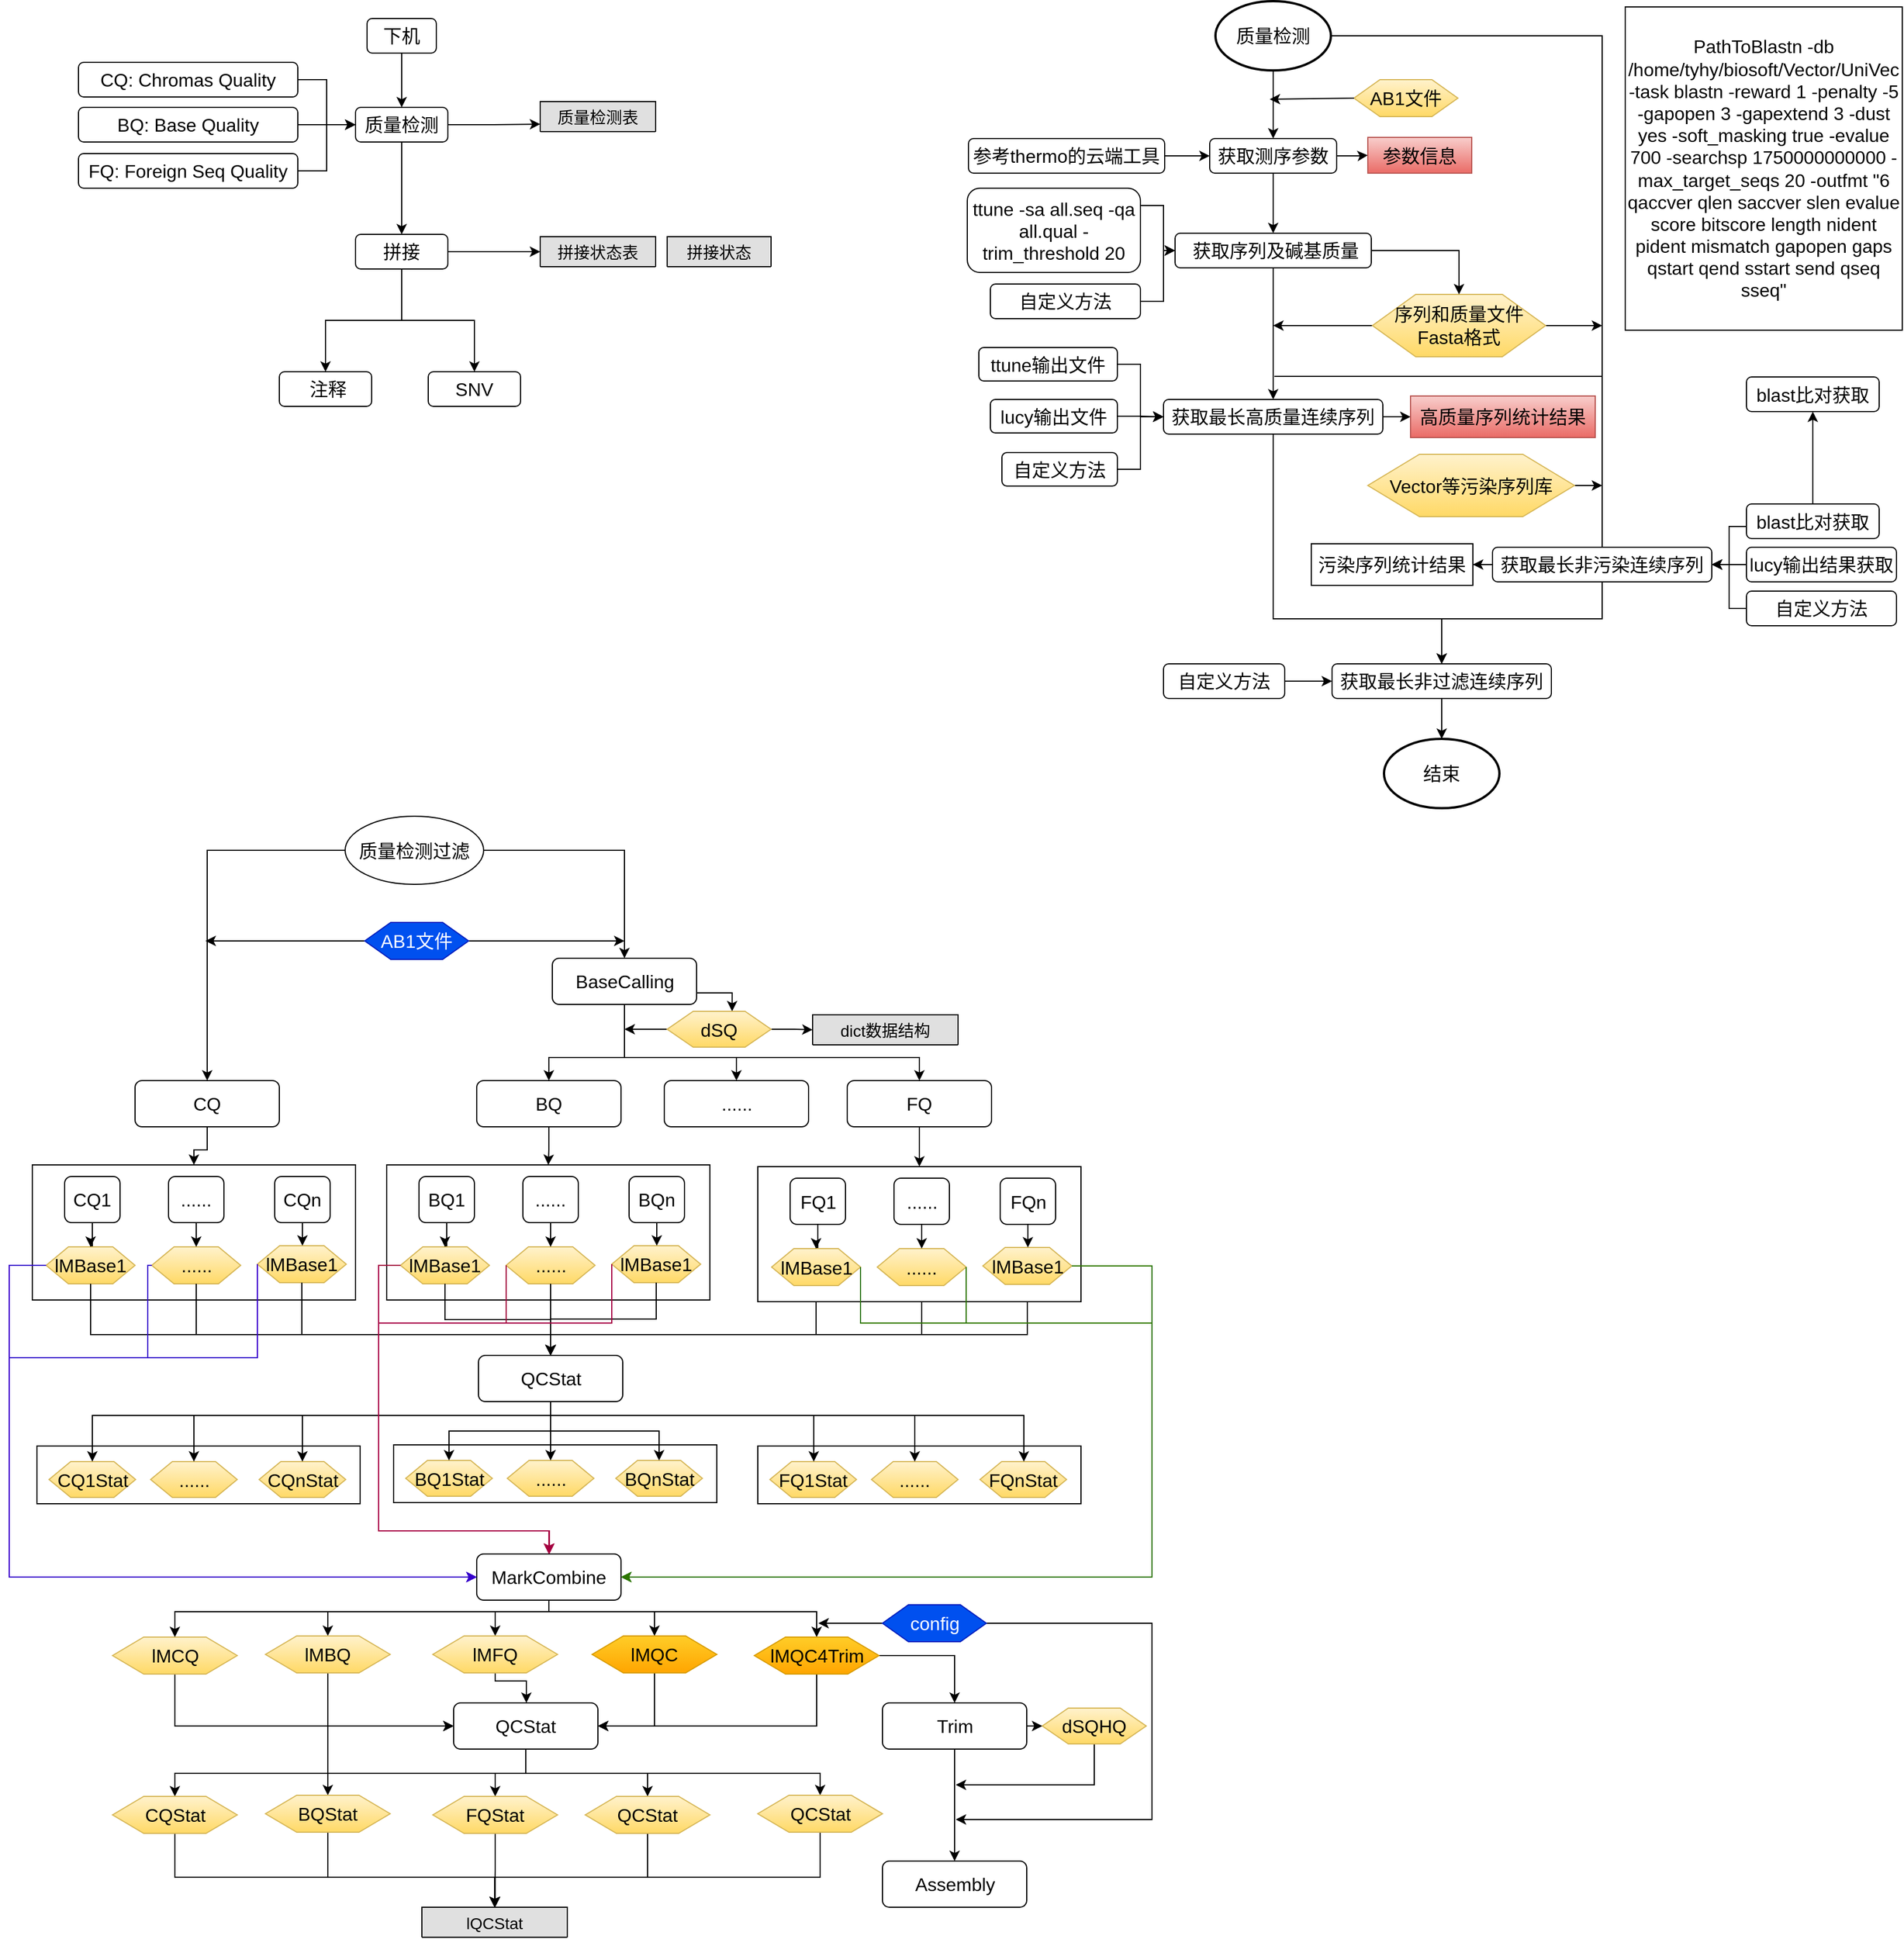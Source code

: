 <mxfile pages="1" version="11.2.4" type="github"><diagram id="hXUTRAos1zV_h-Ge0WJK" name="ÃÂÃÂÃÂÃÂ§ÃÂÃÂÃÂÃÂ¬ÃÂÃÂÃÂÃÂ¬ 1 ÃÂÃÂÃÂÃÂ©ÃÂÃÂÃÂÃÂ¡ÃÂÃÂÃÂÃÂµ"><mxGraphModel dx="1422" dy="796" grid="1" gridSize="10" guides="1" tooltips="1" connect="1" arrows="1" fold="1" page="1" pageScale="1" pageWidth="827" pageHeight="1169" math="0" shadow="0"><root><mxCell id="0"/><mxCell id="1" parent="0"/><mxCell id="_bIfF12aqMtubn9B37PU-202" value="" style="group" parent="1" vertex="1" connectable="0"><mxGeometry x="658.5" y="1276.5" width="280" height="50" as="geometry"/></mxCell><mxCell id="_bIfF12aqMtubn9B37PU-203" value="" style="group" parent="_bIfF12aqMtubn9B37PU-202" vertex="1" connectable="0"><mxGeometry width="280" height="50" as="geometry"/></mxCell><mxCell id="_bIfF12aqMtubn9B37PU-204" value="" style="rounded=0;whiteSpace=wrap;html=1;labelBackgroundColor=none;fontSize=16;" parent="_bIfF12aqMtubn9B37PU-203" vertex="1"><mxGeometry width="280" height="50" as="geometry"/></mxCell><mxCell id="_bIfF12aqMtubn9B37PU-205" value="FQ1Stat" style="shape=hexagon;perimeter=hexagonPerimeter2;whiteSpace=wrap;html=1;fontSize=16;gradientColor=#ffd966;fillColor=#fff2cc;strokeColor=#d6b656;" parent="_bIfF12aqMtubn9B37PU-203" vertex="1"><mxGeometry x="10.5" y="13.5" width="75" height="31" as="geometry"/></mxCell><mxCell id="_bIfF12aqMtubn9B37PU-206" value="......" style="shape=hexagon;perimeter=hexagonPerimeter2;whiteSpace=wrap;html=1;fontSize=16;gradientColor=#ffd966;fillColor=#fff2cc;strokeColor=#d6b656;" parent="_bIfF12aqMtubn9B37PU-203" vertex="1"><mxGeometry x="98.5" y="13.5" width="75" height="31" as="geometry"/></mxCell><mxCell id="_bIfF12aqMtubn9B37PU-207" value="FQnStat" style="shape=hexagon;perimeter=hexagonPerimeter2;whiteSpace=wrap;html=1;fontSize=16;gradientColor=#ffd966;fillColor=#fff2cc;strokeColor=#d6b656;" parent="_bIfF12aqMtubn9B37PU-203" vertex="1"><mxGeometry x="192.5" y="13.5" width="75" height="31" as="geometry"/></mxCell><mxCell id="_bIfF12aqMtubn9B37PU-196" value="" style="group" parent="1" vertex="1" connectable="0"><mxGeometry x="343" y="1275.5" width="280" height="50" as="geometry"/></mxCell><mxCell id="_bIfF12aqMtubn9B37PU-197" value="" style="group" parent="_bIfF12aqMtubn9B37PU-196" vertex="1" connectable="0"><mxGeometry width="280" height="50" as="geometry"/></mxCell><mxCell id="_bIfF12aqMtubn9B37PU-198" value="" style="rounded=0;whiteSpace=wrap;html=1;labelBackgroundColor=none;fontSize=16;" parent="_bIfF12aqMtubn9B37PU-197" vertex="1"><mxGeometry width="280" height="50" as="geometry"/></mxCell><mxCell id="_bIfF12aqMtubn9B37PU-199" value="BQ1Stat" style="shape=hexagon;perimeter=hexagonPerimeter2;whiteSpace=wrap;html=1;fontSize=16;gradientColor=#ffd966;fillColor=#fff2cc;strokeColor=#d6b656;" parent="_bIfF12aqMtubn9B37PU-197" vertex="1"><mxGeometry x="10.5" y="13.5" width="75" height="31" as="geometry"/></mxCell><mxCell id="_bIfF12aqMtubn9B37PU-200" value="......" style="shape=hexagon;perimeter=hexagonPerimeter2;whiteSpace=wrap;html=1;fontSize=16;gradientColor=#ffd966;fillColor=#fff2cc;strokeColor=#d6b656;" parent="_bIfF12aqMtubn9B37PU-197" vertex="1"><mxGeometry x="98.5" y="13.5" width="75" height="31" as="geometry"/></mxCell><mxCell id="_bIfF12aqMtubn9B37PU-201" value="BQnStat" style="shape=hexagon;perimeter=hexagonPerimeter2;whiteSpace=wrap;html=1;fontSize=16;gradientColor=#ffd966;fillColor=#fff2cc;strokeColor=#d6b656;" parent="_bIfF12aqMtubn9B37PU-197" vertex="1"><mxGeometry x="192.5" y="13.5" width="75" height="31" as="geometry"/></mxCell><mxCell id="_bIfF12aqMtubn9B37PU-195" value="" style="group" parent="1" vertex="1" connectable="0"><mxGeometry x="34" y="1276.5" width="280" height="50" as="geometry"/></mxCell><mxCell id="_bIfF12aqMtubn9B37PU-193" value="" style="group" parent="_bIfF12aqMtubn9B37PU-195" vertex="1" connectable="0"><mxGeometry width="280" height="50" as="geometry"/></mxCell><mxCell id="_bIfF12aqMtubn9B37PU-191" value="" style="rounded=0;whiteSpace=wrap;html=1;labelBackgroundColor=none;fontSize=16;" parent="_bIfF12aqMtubn9B37PU-193" vertex="1"><mxGeometry width="280" height="50" as="geometry"/></mxCell><mxCell id="_bIfF12aqMtubn9B37PU-184" value="CQ1Stat" style="shape=hexagon;perimeter=hexagonPerimeter2;whiteSpace=wrap;html=1;fontSize=16;gradientColor=#ffd966;fillColor=#fff2cc;strokeColor=#d6b656;" parent="_bIfF12aqMtubn9B37PU-193" vertex="1"><mxGeometry x="10.5" y="13.5" width="75" height="31" as="geometry"/></mxCell><mxCell id="_bIfF12aqMtubn9B37PU-186" value="......" style="shape=hexagon;perimeter=hexagonPerimeter2;whiteSpace=wrap;html=1;fontSize=16;gradientColor=#ffd966;fillColor=#fff2cc;strokeColor=#d6b656;" parent="_bIfF12aqMtubn9B37PU-193" vertex="1"><mxGeometry x="98.5" y="13.5" width="75" height="31" as="geometry"/></mxCell><mxCell id="_bIfF12aqMtubn9B37PU-187" value="CQnStat" style="shape=hexagon;perimeter=hexagonPerimeter2;whiteSpace=wrap;html=1;fontSize=16;gradientColor=#ffd966;fillColor=#fff2cc;strokeColor=#d6b656;" parent="_bIfF12aqMtubn9B37PU-193" vertex="1"><mxGeometry x="192.5" y="13.5" width="75" height="31" as="geometry"/></mxCell><mxCell id="OMqw7U3pua5xunURWtS9-3" value="" style="edgeStyle=orthogonalEdgeStyle;rounded=0;orthogonalLoop=1;jettySize=auto;html=1;fontSize=16;" parent="1" source="OMqw7U3pua5xunURWtS9-1" target="OMqw7U3pua5xunURWtS9-2" edge="1"><mxGeometry relative="1" as="geometry"/></mxCell><mxCell id="OMqw7U3pua5xunURWtS9-1" value="下机" style="rounded=1;whiteSpace=wrap;html=1;fontSize=16;" parent="1" vertex="1"><mxGeometry x="320" y="40" width="60" height="30" as="geometry"/></mxCell><mxCell id="OMqw7U3pua5xunURWtS9-5" value="" style="edgeStyle=orthogonalEdgeStyle;rounded=0;orthogonalLoop=1;jettySize=auto;html=1;fontSize=16;entryX=0;entryY=0.75;entryDx=0;entryDy=0;" parent="1" source="OMqw7U3pua5xunURWtS9-2" target="OMqw7U3pua5xunURWtS9-9" edge="1"><mxGeometry relative="1" as="geometry"><mxPoint x="430" y="132" as="targetPoint"/></mxGeometry></mxCell><mxCell id="mqugwOnoWBToHVEHfGVO-2" value="" style="edgeStyle=orthogonalEdgeStyle;rounded=0;orthogonalLoop=1;jettySize=auto;html=1;" parent="1" source="OMqw7U3pua5xunURWtS9-2" target="mqugwOnoWBToHVEHfGVO-1" edge="1"><mxGeometry relative="1" as="geometry"/></mxCell><mxCell id="oH58ICYXNor-6dpqI6_H-7" value="" style="edgeStyle=orthogonalEdgeStyle;rounded=0;orthogonalLoop=1;jettySize=auto;html=1;exitX=1;exitY=0.5;exitDx=0;exitDy=0;entryX=0;entryY=0.5;entryDx=0;entryDy=0;" parent="1" source="oH58ICYXNor-6dpqI6_H-6" target="OMqw7U3pua5xunURWtS9-2" edge="1"><mxGeometry relative="1" as="geometry"/></mxCell><mxCell id="oH58ICYXNor-6dpqI6_H-9" style="edgeStyle=orthogonalEdgeStyle;rounded=0;orthogonalLoop=1;jettySize=auto;html=1;exitX=1;exitY=0.5;exitDx=0;exitDy=0;entryX=0;entryY=0.5;entryDx=0;entryDy=0;" parent="1" source="oH58ICYXNor-6dpqI6_H-8" target="OMqw7U3pua5xunURWtS9-2" edge="1"><mxGeometry relative="1" as="geometry"/></mxCell><mxCell id="oH58ICYXNor-6dpqI6_H-11" style="edgeStyle=orthogonalEdgeStyle;rounded=0;orthogonalLoop=1;jettySize=auto;html=1;exitX=1;exitY=0.5;exitDx=0;exitDy=0;entryX=0;entryY=0.5;entryDx=0;entryDy=0;" parent="1" source="oH58ICYXNor-6dpqI6_H-10" target="OMqw7U3pua5xunURWtS9-2" edge="1"><mxGeometry relative="1" as="geometry"><mxPoint x="310" y="132" as="targetPoint"/></mxGeometry></mxCell><mxCell id="OMqw7U3pua5xunURWtS9-2" value="质量检测" style="rounded=1;whiteSpace=wrap;html=1;fontSize=16;" parent="1" vertex="1"><mxGeometry x="310" y="117" width="80" height="30" as="geometry"/></mxCell><mxCell id="oH58ICYXNor-6dpqI6_H-6" value="CQ: Chromas Quality" style="rounded=1;whiteSpace=wrap;html=1;fontSize=16;" parent="1" vertex="1"><mxGeometry x="70" y="78" width="190" height="30" as="geometry"/></mxCell><mxCell id="mqugwOnoWBToHVEHfGVO-5" style="edgeStyle=orthogonalEdgeStyle;rounded=0;orthogonalLoop=1;jettySize=auto;html=1;entryX=0;entryY=0.5;entryDx=0;entryDy=0;" parent="1" source="mqugwOnoWBToHVEHfGVO-1" target="mqugwOnoWBToHVEHfGVO-3" edge="1"><mxGeometry relative="1" as="geometry"/></mxCell><mxCell id="oH58ICYXNor-6dpqI6_H-2" value="" style="edgeStyle=orthogonalEdgeStyle;rounded=0;orthogonalLoop=1;jettySize=auto;html=1;" parent="1" source="mqugwOnoWBToHVEHfGVO-1" target="oH58ICYXNor-6dpqI6_H-1" edge="1"><mxGeometry relative="1" as="geometry"/></mxCell><mxCell id="oH58ICYXNor-6dpqI6_H-4" style="edgeStyle=orthogonalEdgeStyle;rounded=0;orthogonalLoop=1;jettySize=auto;html=1;entryX=0.5;entryY=0;entryDx=0;entryDy=0;" parent="1" source="mqugwOnoWBToHVEHfGVO-1" target="oH58ICYXNor-6dpqI6_H-3" edge="1"><mxGeometry relative="1" as="geometry"/></mxCell><mxCell id="mqugwOnoWBToHVEHfGVO-1" value="拼接" style="rounded=1;whiteSpace=wrap;html=1;fontSize=16;" parent="1" vertex="1"><mxGeometry x="310" y="227" width="80" height="30" as="geometry"/></mxCell><mxCell id="oH58ICYXNor-6dpqI6_H-1" value="&amp;nbsp;注释" style="rounded=1;whiteSpace=wrap;html=1;fontSize=16;" parent="1" vertex="1"><mxGeometry x="244" y="346" width="80" height="30" as="geometry"/></mxCell><mxCell id="OMqw7U3pua5xunURWtS9-9" value="质量检测表" style="swimlane;fontStyle=0;childLayout=stackLayout;horizontal=1;startSize=26;fillColor=#e0e0e0;horizontalStack=0;resizeParent=1;resizeParentMax=0;resizeLast=0;collapsible=1;marginBottom=0;swimlaneFillColor=#ffffff;align=center;fontSize=14;" parent="1" vertex="1" collapsed="1"><mxGeometry x="470" y="112" width="100" height="26" as="geometry"><mxRectangle x="470" y="112" width="260" height="320" as="alternateBounds"/></mxGeometry></mxCell><mxCell id="OMqw7U3pua5xunURWtS9-12" value="Col1：样品名称&#10;Col2：测序文件&#10;Col3：原始长度&#10;Col4：低质量序列总长度&#10;Col5：低质量序列总长度占比&#10;Col6：低质量序列区间，s-e;s-e&#10;Col7：最长高质量序列连续区间，s-e&#10;Col8：过滤序列总长度（载体等）&#10;Col9：过滤序列总长度占比&#10;Col10：过滤序列区间，Vector:s-e;Vector:s-e&#10;Col11：最长非过滤序列连续区间，s-e&#10;Col12：去除序列总长度&#10;Col13：去除序列总长度占比&#10;Col14：去除序列中高质量序列长度&#10;Col15：去除序列中高质量序列占比&#10;Col16：低质量序列与高质量序列重叠长度&#10;Col17：保留序列长度&#10;Col18：保留序列长度占比&#10;Col19：保留序列区间,s-e&#10;Col20：拼接状态：[M/E/S/A/R]&#10;" style="text;strokeColor=none;fillColor=none;spacingLeft=4;spacingRight=4;overflow=hidden;rotatable=0;points=[[0,0.5],[1,0.5]];portConstraint=eastwest;fontSize=12;" parent="OMqw7U3pua5xunURWtS9-9" vertex="1"><mxGeometry y="26" width="100" height="294" as="geometry"/></mxCell><mxCell id="rMPtR7pV_oF-tUap3nxS-2" value="" style="edgeStyle=orthogonalEdgeStyle;rounded=0;orthogonalLoop=1;jettySize=auto;html=1;entryX=0.5;entryY=0;entryDx=0;entryDy=0;" parent="1" source="OMqw7U3pua5xunURWtS9-16" target="rMPtR7pV_oF-tUap3nxS-11" edge="1"><mxGeometry relative="1" as="geometry"><mxPoint x="1105" y="150" as="targetPoint"/></mxGeometry></mxCell><mxCell id="rMPtR7pV_oF-tUap3nxS-24" style="edgeStyle=orthogonalEdgeStyle;rounded=0;orthogonalLoop=1;jettySize=auto;html=1;fontSize=16;startArrow=none;startFill=0;endArrow=classic;endFill=1;entryX=0.5;entryY=0;entryDx=0;entryDy=0;" parent="1" source="OMqw7U3pua5xunURWtS9-16" target="rMPtR7pV_oF-tUap3nxS-35" edge="1"><mxGeometry relative="1" as="geometry"><mxPoint x="1390" y="510" as="targetPoint"/><Array as="points"><mxPoint x="1390" y="55"/><mxPoint x="1390" y="510"/></Array></mxGeometry></mxCell><mxCell id="OMqw7U3pua5xunURWtS9-16" value="质量检测" style="strokeWidth=2;html=1;shape=mxgraph.flowchart.start_1;whiteSpace=wrap;fontSize=16;" parent="1" vertex="1"><mxGeometry x="1055" y="25" width="100" height="60" as="geometry"/></mxCell><mxCell id="OMqw7U3pua5xunURWtS9-22" value="AB1文件" style="shape=hexagon;perimeter=hexagonPerimeter2;whiteSpace=wrap;html=1;fontSize=16;gradientColor=#ffd966;fillColor=#fff2cc;strokeColor=#d6b656;" parent="1" vertex="1"><mxGeometry x="1175" y="93" width="90" height="32" as="geometry"/></mxCell><mxCell id="rMPtR7pV_oF-tUap3nxS-23" style="edgeStyle=orthogonalEdgeStyle;rounded=0;orthogonalLoop=1;jettySize=auto;html=1;fontSize=16;" parent="1" source="OMqw7U3pua5xunURWtS9-23" edge="1"><mxGeometry relative="1" as="geometry"><mxPoint x="1105" y="306" as="targetPoint"/></mxGeometry></mxCell><mxCell id="rMPtR7pV_oF-tUap3nxS-25" style="edgeStyle=orthogonalEdgeStyle;rounded=0;orthogonalLoop=1;jettySize=auto;html=1;fontSize=16;" parent="1" source="OMqw7U3pua5xunURWtS9-23" edge="1"><mxGeometry relative="1" as="geometry"><mxPoint x="1390" y="306" as="targetPoint"/></mxGeometry></mxCell><mxCell id="OMqw7U3pua5xunURWtS9-23" value="序列和质量文件&lt;br&gt;Fasta格式" style="shape=hexagon;perimeter=hexagonPerimeter2;whiteSpace=wrap;html=1;fontSize=16;gradientColor=#ffd966;fillColor=#fff2cc;strokeColor=#d6b656;" parent="1" vertex="1"><mxGeometry x="1191" y="279" width="150" height="54" as="geometry"/></mxCell><mxCell id="rMPtR7pV_oF-tUap3nxS-8" value="" style="edgeStyle=orthogonalEdgeStyle;rounded=0;orthogonalLoop=1;jettySize=auto;html=1;entryX=0;entryY=0.5;entryDx=0;entryDy=0;" parent="1" source="rMPtR7pV_oF-tUap3nxS-7" target="rMPtR7pV_oF-tUap3nxS-3" edge="1"><mxGeometry relative="1" as="geometry"><Array as="points"><mxPoint x="1010" y="202"/><mxPoint x="1010" y="241"/></Array></mxGeometry></mxCell><mxCell id="rMPtR7pV_oF-tUap3nxS-20" style="edgeStyle=orthogonalEdgeStyle;rounded=0;orthogonalLoop=1;jettySize=auto;html=1;fontSize=16;entryX=0.5;entryY=0;entryDx=0;entryDy=0;" parent="1" source="rMPtR7pV_oF-tUap3nxS-3" target="OMqw7U3pua5xunURWtS9-23" edge="1"><mxGeometry relative="1" as="geometry"><mxPoint x="1270" y="270" as="targetPoint"/></mxGeometry></mxCell><mxCell id="rMPtR7pV_oF-tUap3nxS-22" value="" style="edgeStyle=orthogonalEdgeStyle;rounded=0;orthogonalLoop=1;jettySize=auto;html=1;fontSize=16;" parent="1" source="rMPtR7pV_oF-tUap3nxS-3" target="rMPtR7pV_oF-tUap3nxS-21" edge="1"><mxGeometry relative="1" as="geometry"/></mxCell><mxCell id="rMPtR7pV_oF-tUap3nxS-3" value="&amp;nbsp;获取序列及碱基质量" style="rounded=1;whiteSpace=wrap;html=1;fontSize=16;" parent="1" vertex="1"><mxGeometry x="1020" y="226" width="170" height="30" as="geometry"/></mxCell><mxCell id="rMPtR7pV_oF-tUap3nxS-27" value="" style="edgeStyle=orthogonalEdgeStyle;rounded=0;orthogonalLoop=1;jettySize=auto;html=1;startArrow=none;startFill=0;endArrow=classic;endFill=1;fontSize=16;entryX=0;entryY=0.5;entryDx=0;entryDy=0;" parent="1" source="rMPtR7pV_oF-tUap3nxS-26" target="rMPtR7pV_oF-tUap3nxS-21" edge="1"><mxGeometry relative="1" as="geometry"/></mxCell><mxCell id="rMPtR7pV_oF-tUap3nxS-38" value="" style="edgeStyle=orthogonalEdgeStyle;rounded=0;orthogonalLoop=1;jettySize=auto;html=1;startArrow=none;startFill=0;endArrow=classic;endFill=1;fontSize=16;entryX=0;entryY=0.5;entryDx=0;entryDy=0;" parent="1" source="rMPtR7pV_oF-tUap3nxS-21" target="rMPtR7pV_oF-tUap3nxS-39" edge="1"><mxGeometry relative="1" as="geometry"><mxPoint x="1216" y="385" as="targetPoint"/></mxGeometry></mxCell><mxCell id="rMPtR7pV_oF-tUap3nxS-49" style="edgeStyle=orthogonalEdgeStyle;rounded=0;orthogonalLoop=1;jettySize=auto;html=1;entryX=0.5;entryY=0;entryDx=0;entryDy=0;startArrow=none;startFill=0;endArrow=classic;endFill=1;fontSize=16;" parent="1" source="rMPtR7pV_oF-tUap3nxS-21" target="rMPtR7pV_oF-tUap3nxS-36" edge="1"><mxGeometry relative="1" as="geometry"><Array as="points"><mxPoint x="1105" y="560"/><mxPoint x="1251" y="560"/></Array></mxGeometry></mxCell><mxCell id="rMPtR7pV_oF-tUap3nxS-21" value="获取最长高质量连续序列" style="rounded=1;whiteSpace=wrap;html=1;fontSize=16;" parent="1" vertex="1"><mxGeometry x="1010" y="370" width="190" height="30" as="geometry"/></mxCell><mxCell id="rMPtR7pV_oF-tUap3nxS-26" value="ttune输出文件" style="rounded=1;whiteSpace=wrap;html=1;fontSize=16;" parent="1" vertex="1"><mxGeometry x="850" y="325" width="120" height="29" as="geometry"/></mxCell><mxCell id="rMPtR7pV_oF-tUap3nxS-7" value="ttune -sa all.seq -qa all.qual -trim_threshold 20" style="rounded=1;whiteSpace=wrap;html=1;fontSize=16;" parent="1" vertex="1"><mxGeometry x="840" y="187" width="150" height="73" as="geometry"/></mxCell><mxCell id="rMPtR7pV_oF-tUap3nxS-4" value="" style="endArrow=classic;html=1;exitX=0;exitY=0.5;exitDx=0;exitDy=0;" parent="1" source="OMqw7U3pua5xunURWtS9-22" edge="1"><mxGeometry width="50" height="50" relative="1" as="geometry"><mxPoint x="1151" y="109.5" as="sourcePoint"/><mxPoint x="1102" y="110" as="targetPoint"/></mxGeometry></mxCell><mxCell id="rMPtR7pV_oF-tUap3nxS-10" style="edgeStyle=orthogonalEdgeStyle;rounded=0;orthogonalLoop=1;jettySize=auto;html=1;fontSize=16;entryX=0;entryY=0.5;entryDx=0;entryDy=0;exitX=1;exitY=0.5;exitDx=0;exitDy=0;" parent="1" source="rMPtR7pV_oF-tUap3nxS-9" target="rMPtR7pV_oF-tUap3nxS-3" edge="1"><mxGeometry relative="1" as="geometry"><Array as="points"><mxPoint x="1010" y="285"/><mxPoint x="1010" y="241"/></Array></mxGeometry></mxCell><mxCell id="rMPtR7pV_oF-tUap3nxS-9" value="自定义方法" style="rounded=1;whiteSpace=wrap;html=1;fontSize=16;" parent="1" vertex="1"><mxGeometry x="860" y="270" width="130" height="30" as="geometry"/></mxCell><mxCell id="rMPtR7pV_oF-tUap3nxS-12" style="edgeStyle=orthogonalEdgeStyle;rounded=0;orthogonalLoop=1;jettySize=auto;html=1;entryX=0.5;entryY=0;entryDx=0;entryDy=0;fontSize=16;" parent="1" source="rMPtR7pV_oF-tUap3nxS-11" target="rMPtR7pV_oF-tUap3nxS-3" edge="1"><mxGeometry relative="1" as="geometry"/></mxCell><mxCell id="rMPtR7pV_oF-tUap3nxS-17" style="edgeStyle=orthogonalEdgeStyle;rounded=0;orthogonalLoop=1;jettySize=auto;html=1;entryX=0;entryY=0.5;entryDx=0;entryDy=0;fontSize=16;" parent="1" source="rMPtR7pV_oF-tUap3nxS-11" target="rMPtR7pV_oF-tUap3nxS-16" edge="1"><mxGeometry relative="1" as="geometry"/></mxCell><mxCell id="rMPtR7pV_oF-tUap3nxS-11" value="获取测序参数" style="rounded=1;whiteSpace=wrap;html=1;fontSize=16;" parent="1" vertex="1"><mxGeometry x="1050" y="144" width="110" height="30" as="geometry"/></mxCell><mxCell id="rMPtR7pV_oF-tUap3nxS-15" style="edgeStyle=orthogonalEdgeStyle;rounded=0;orthogonalLoop=1;jettySize=auto;html=1;entryX=0;entryY=0.5;entryDx=0;entryDy=0;fontSize=16;" parent="1" source="rMPtR7pV_oF-tUap3nxS-13" target="rMPtR7pV_oF-tUap3nxS-11" edge="1"><mxGeometry relative="1" as="geometry"/></mxCell><mxCell id="rMPtR7pV_oF-tUap3nxS-13" value="参考thermo的云端工具" style="rounded=1;whiteSpace=wrap;html=1;fontSize=16;" parent="1" vertex="1"><mxGeometry x="841" y="144" width="170" height="30" as="geometry"/></mxCell><mxCell id="rMPtR7pV_oF-tUap3nxS-16" value="参数信息" style="whiteSpace=wrap;html=1;aspect=fixed;fontSize=16;fillColor=#f8cecc;strokeColor=#b85450;gradientColor=#ea6b66;" parent="1" vertex="1"><mxGeometry x="1187" y="143" width="90" height="31" as="geometry"/></mxCell><mxCell id="rMPtR7pV_oF-tUap3nxS-29" style="edgeStyle=orthogonalEdgeStyle;rounded=0;orthogonalLoop=1;jettySize=auto;html=1;entryX=0;entryY=0.5;entryDx=0;entryDy=0;startArrow=none;startFill=0;endArrow=classic;endFill=1;fontSize=16;" parent="1" source="rMPtR7pV_oF-tUap3nxS-28" target="rMPtR7pV_oF-tUap3nxS-21" edge="1"><mxGeometry relative="1" as="geometry"/></mxCell><mxCell id="rMPtR7pV_oF-tUap3nxS-28" value="lucy输出文件" style="rounded=1;whiteSpace=wrap;html=1;fontSize=16;" parent="1" vertex="1"><mxGeometry x="860" y="370" width="110" height="29" as="geometry"/></mxCell><mxCell id="rMPtR7pV_oF-tUap3nxS-31" style="edgeStyle=orthogonalEdgeStyle;rounded=0;orthogonalLoop=1;jettySize=auto;html=1;entryX=0;entryY=0.5;entryDx=0;entryDy=0;startArrow=none;startFill=0;endArrow=classic;endFill=1;fontSize=16;" parent="1" source="rMPtR7pV_oF-tUap3nxS-30" target="rMPtR7pV_oF-tUap3nxS-21" edge="1"><mxGeometry relative="1" as="geometry"/></mxCell><mxCell id="rMPtR7pV_oF-tUap3nxS-30" value="自定义方法" style="rounded=1;whiteSpace=wrap;html=1;fontSize=16;" parent="1" vertex="1"><mxGeometry x="870" y="416" width="100" height="29" as="geometry"/></mxCell><mxCell id="rMPtR7pV_oF-tUap3nxS-34" style="edgeStyle=orthogonalEdgeStyle;rounded=0;orthogonalLoop=1;jettySize=auto;html=1;startArrow=none;startFill=0;endArrow=classic;endFill=1;fontSize=16;" parent="1" source="rMPtR7pV_oF-tUap3nxS-32" edge="1"><mxGeometry relative="1" as="geometry"><mxPoint x="1390" y="444.5" as="targetPoint"/></mxGeometry></mxCell><mxCell id="rMPtR7pV_oF-tUap3nxS-32" value="Vector等污染序列库" style="shape=hexagon;perimeter=hexagonPerimeter2;whiteSpace=wrap;html=1;fontSize=16;gradientColor=#ffd966;fillColor=#fff2cc;strokeColor=#d6b656;" parent="1" vertex="1"><mxGeometry x="1187" y="417.5" width="179" height="54" as="geometry"/></mxCell><mxCell id="rMPtR7pV_oF-tUap3nxS-33" value="" style="endArrow=none;html=1;fontSize=16;" parent="1" edge="1"><mxGeometry width="50" height="50" relative="1" as="geometry"><mxPoint x="1106" y="350" as="sourcePoint"/><mxPoint x="1390" y="350" as="targetPoint"/></mxGeometry></mxCell><mxCell id="rMPtR7pV_oF-tUap3nxS-41" style="edgeStyle=orthogonalEdgeStyle;rounded=0;orthogonalLoop=1;jettySize=auto;html=1;startArrow=none;startFill=0;endArrow=classic;endFill=1;fontSize=16;entryX=1;entryY=0.5;entryDx=0;entryDy=0;" parent="1" source="rMPtR7pV_oF-tUap3nxS-35" target="rMPtR7pV_oF-tUap3nxS-40" edge="1"><mxGeometry relative="1" as="geometry"><mxPoint x="1250" y="513" as="targetPoint"/></mxGeometry></mxCell><mxCell id="rMPtR7pV_oF-tUap3nxS-43" value="" style="edgeStyle=orthogonalEdgeStyle;rounded=0;orthogonalLoop=1;jettySize=auto;html=1;startArrow=none;startFill=0;endArrow=classic;endFill=1;fontSize=16;exitX=0;exitY=0.5;exitDx=0;exitDy=0;" parent="1" source="rMPtR7pV_oF-tUap3nxS-42" target="rMPtR7pV_oF-tUap3nxS-35" edge="1"><mxGeometry relative="1" as="geometry"><Array as="points"><mxPoint x="1515" y="480"/><mxPoint x="1500" y="480"/><mxPoint x="1500" y="513"/></Array></mxGeometry></mxCell><mxCell id="rMPtR7pV_oF-tUap3nxS-50" style="edgeStyle=orthogonalEdgeStyle;rounded=0;orthogonalLoop=1;jettySize=auto;html=1;entryX=0.5;entryY=0;entryDx=0;entryDy=0;startArrow=none;startFill=0;endArrow=classic;endFill=1;fontSize=16;" parent="1" source="rMPtR7pV_oF-tUap3nxS-35" target="rMPtR7pV_oF-tUap3nxS-36" edge="1"><mxGeometry relative="1" as="geometry"><Array as="points"><mxPoint x="1390" y="560"/><mxPoint x="1251" y="560"/></Array></mxGeometry></mxCell><mxCell id="rMPtR7pV_oF-tUap3nxS-35" value="获取最长非污染连续序列" style="rounded=1;whiteSpace=wrap;html=1;fontSize=16;" parent="1" vertex="1"><mxGeometry x="1295" y="498" width="190" height="30" as="geometry"/></mxCell><mxCell id="rMPtR7pV_oF-tUap3nxS-57" value="" style="edgeStyle=orthogonalEdgeStyle;rounded=0;orthogonalLoop=1;jettySize=auto;html=1;startArrow=none;startFill=0;endArrow=classic;endFill=1;fontSize=16;" parent="1" source="rMPtR7pV_oF-tUap3nxS-42" target="rMPtR7pV_oF-tUap3nxS-56" edge="1"><mxGeometry relative="1" as="geometry"/></mxCell><mxCell id="rMPtR7pV_oF-tUap3nxS-42" value="blast比对获取" style="rounded=1;whiteSpace=wrap;html=1;fontSize=16;" parent="1" vertex="1"><mxGeometry x="1515" y="460.5" width="115" height="30" as="geometry"/></mxCell><mxCell id="rMPtR7pV_oF-tUap3nxS-56" value="blast比对获取" style="rounded=1;whiteSpace=wrap;html=1;fontSize=16;" parent="1" vertex="1"><mxGeometry x="1515" y="350.5" width="115" height="30" as="geometry"/></mxCell><mxCell id="rMPtR7pV_oF-tUap3nxS-52" value="" style="edgeStyle=orthogonalEdgeStyle;rounded=0;orthogonalLoop=1;jettySize=auto;html=1;startArrow=none;startFill=0;endArrow=classic;endFill=1;fontSize=16;" parent="1" source="rMPtR7pV_oF-tUap3nxS-51" target="rMPtR7pV_oF-tUap3nxS-36" edge="1"><mxGeometry relative="1" as="geometry"/></mxCell><mxCell id="rMPtR7pV_oF-tUap3nxS-54" value="" style="edgeStyle=orthogonalEdgeStyle;rounded=0;orthogonalLoop=1;jettySize=auto;html=1;startArrow=none;startFill=0;endArrow=classic;endFill=1;fontSize=16;entryX=0.5;entryY=0;entryDx=0;entryDy=0;entryPerimeter=0;" parent="1" source="rMPtR7pV_oF-tUap3nxS-36" target="rMPtR7pV_oF-tUap3nxS-55" edge="1"><mxGeometry relative="1" as="geometry"><mxPoint x="1251" y="709" as="targetPoint"/></mxGeometry></mxCell><mxCell id="rMPtR7pV_oF-tUap3nxS-36" value="获取最长非过滤连续序列" style="rounded=1;whiteSpace=wrap;html=1;fontSize=16;" parent="1" vertex="1"><mxGeometry x="1156" y="599" width="190" height="30" as="geometry"/></mxCell><mxCell id="rMPtR7pV_oF-tUap3nxS-51" value="自定义方法" style="rounded=1;whiteSpace=wrap;html=1;fontSize=16;" parent="1" vertex="1"><mxGeometry x="1010" y="599" width="105" height="30" as="geometry"/></mxCell><mxCell id="rMPtR7pV_oF-tUap3nxS-39" value="高质量序列统计结果" style="rounded=0;whiteSpace=wrap;html=1;fontSize=16;gradientColor=#ea6b66;fillColor=#f8cecc;strokeColor=#b85450;" parent="1" vertex="1"><mxGeometry x="1224" y="367" width="160" height="36" as="geometry"/></mxCell><mxCell id="rMPtR7pV_oF-tUap3nxS-40" value="污染序列统计结果" style="rounded=0;whiteSpace=wrap;html=1;fontSize=16;" parent="1" vertex="1"><mxGeometry x="1138" y="495" width="140" height="36" as="geometry"/></mxCell><mxCell id="rMPtR7pV_oF-tUap3nxS-45" style="edgeStyle=orthogonalEdgeStyle;rounded=0;orthogonalLoop=1;jettySize=auto;html=1;entryX=1;entryY=0.5;entryDx=0;entryDy=0;startArrow=none;startFill=0;endArrow=classic;endFill=1;fontSize=16;" parent="1" source="rMPtR7pV_oF-tUap3nxS-44" target="rMPtR7pV_oF-tUap3nxS-35" edge="1"><mxGeometry relative="1" as="geometry"/></mxCell><mxCell id="rMPtR7pV_oF-tUap3nxS-44" value="lucy输出结果获取" style="rounded=1;whiteSpace=wrap;html=1;fontSize=16;" parent="1" vertex="1"><mxGeometry x="1515" y="498" width="130" height="30" as="geometry"/></mxCell><mxCell id="rMPtR7pV_oF-tUap3nxS-48" style="edgeStyle=orthogonalEdgeStyle;rounded=0;orthogonalLoop=1;jettySize=auto;html=1;entryX=1;entryY=0.5;entryDx=0;entryDy=0;startArrow=none;startFill=0;endArrow=classic;endFill=1;fontSize=16;" parent="1" source="rMPtR7pV_oF-tUap3nxS-46" target="rMPtR7pV_oF-tUap3nxS-35" edge="1"><mxGeometry relative="1" as="geometry"><Array as="points"><mxPoint x="1500" y="551"/><mxPoint x="1500" y="513"/></Array></mxGeometry></mxCell><mxCell id="rMPtR7pV_oF-tUap3nxS-46" value="自定义方法" style="rounded=1;whiteSpace=wrap;html=1;fontSize=16;" parent="1" vertex="1"><mxGeometry x="1515" y="536" width="130" height="30" as="geometry"/></mxCell><mxCell id="rMPtR7pV_oF-tUap3nxS-55" value="结束" style="strokeWidth=2;html=1;shape=mxgraph.flowchart.start_1;whiteSpace=wrap;fontSize=16;" parent="1" vertex="1"><mxGeometry x="1201" y="664" width="100" height="60" as="geometry"/></mxCell><mxCell id="rMPtR7pV_oF-tUap3nxS-59" value="PathToBlastn -db /home/tyhy/biosoft/Vector/UniVec -task blastn -reward 1 -penalty -5 -gapopen 3 -gapextend 3 -dust yes -soft_masking true -evalue 700 -searchsp 1750000000000 -max_target_seqs 20 -outfmt &quot;6 qaccver qlen saccver slen evalue score bitscore length nident pident mismatch gapopen gaps qstart qend sstart send qseq sseq&quot;" style="rounded=0;whiteSpace=wrap;html=1;fontSize=16;" parent="1" vertex="1"><mxGeometry x="1410" y="30" width="240" height="280" as="geometry"/></mxCell><mxCell id="mqugwOnoWBToHVEHfGVO-3" value="拼接状态表" style="swimlane;fontStyle=0;childLayout=stackLayout;horizontal=1;startSize=26;fillColor=#e0e0e0;horizontalStack=0;resizeParent=1;resizeParentMax=0;resizeLast=0;collapsible=1;marginBottom=0;swimlaneFillColor=#ffffff;align=center;fontSize=14;" parent="1" vertex="1" collapsed="1"><mxGeometry x="470" y="229" width="100" height="26" as="geometry"><mxRectangle x="470" y="229" width="260" height="190" as="alternateBounds"/></mxGeometry></mxCell><mxCell id="mqugwOnoWBToHVEHfGVO-4" value="Col1：样品名称&#10;Col2：拼接状态(Y/P/N)&#10;Col3：Contig数目&#10;Col4：Contig长度(;分隔)&#10;Col5：参与拼接测序文件列表(;分隔)&#10;Col6：Singlets数&#10;Col7：Singlets测序文件列表(;隔开）&#10;Col8：序列质量测序不一致数&#10;Col9：序列质量不一致测序文件列表(;分隔)&#10;Col10：质量控制不达要求数&#10;Col11：质量控制不达要求测序文件列表(;分隔)&#10;" style="text;strokeColor=none;fillColor=none;spacingLeft=4;spacingRight=4;overflow=hidden;rotatable=0;points=[[0,0.5],[1,0.5]];portConstraint=eastwest;fontSize=12;" parent="mqugwOnoWBToHVEHfGVO-3" vertex="1"><mxGeometry y="26" width="100" height="164" as="geometry"/></mxCell><mxCell id="mqugwOnoWBToHVEHfGVO-6" value="拼接状态" style="swimlane;fontStyle=0;childLayout=stackLayout;horizontal=1;startSize=26;fillColor=#e0e0e0;horizontalStack=0;resizeParent=1;resizeParentMax=0;resizeLast=0;collapsible=1;marginBottom=0;swimlaneFillColor=#ffffff;align=center;fontSize=14;" parent="1" vertex="1" collapsed="1"><mxGeometry x="580" y="229" width="90" height="26" as="geometry"><mxRectangle x="580" y="229" width="310" height="200" as="alternateBounds"/></mxGeometry></mxCell><mxCell id="mqugwOnoWBToHVEHfGVO-7" value="M： Missing，在处理中被过滤（比如文件错误等）&#10;E：Exclude, 在处理中，缺少序列或质量文件&#10;S：singlets，参与拼接，但没拼接成contig&#10;A：Assembly，参与拼接，拼接成contig&#10;R：Remove，没有达到质量要求，过滤" style="text;strokeColor=none;fillColor=none;spacingLeft=4;spacingRight=4;overflow=hidden;rotatable=0;points=[[0,0.5],[1,0.5]];portConstraint=eastwest;fontSize=12;" parent="mqugwOnoWBToHVEHfGVO-6" vertex="1"><mxGeometry y="26" width="90" height="174" as="geometry"/></mxCell><mxCell id="oH58ICYXNor-6dpqI6_H-3" value="SNV" style="rounded=1;whiteSpace=wrap;html=1;fontSize=16;" parent="1" vertex="1"><mxGeometry x="373" y="346" width="80" height="30" as="geometry"/></mxCell><mxCell id="oH58ICYXNor-6dpqI6_H-8" value="BQ: Base Quality" style="rounded=1;whiteSpace=wrap;html=1;fontSize=16;" parent="1" vertex="1"><mxGeometry x="70" y="117" width="190" height="30" as="geometry"/></mxCell><mxCell id="oH58ICYXNor-6dpqI6_H-10" value="FQ: Foreign Seq Quality" style="rounded=1;whiteSpace=wrap;html=1;fontSize=16;" parent="1" vertex="1"><mxGeometry x="70" y="157" width="190" height="30" as="geometry"/></mxCell><mxCell id="_bIfF12aqMtubn9B37PU-20" value="dict数据结构" style="swimlane;fontStyle=0;childLayout=stackLayout;horizontal=1;startSize=26;fillColor=#e0e0e0;horizontalStack=0;resizeParent=1;resizeParentMax=0;resizeLast=0;collapsible=1;marginBottom=0;swimlaneFillColor=#ffffff;align=center;fontSize=14;" parent="1" vertex="1" collapsed="1"><mxGeometry x="706" y="903" width="126" height="26" as="geometry"><mxRectangle x="706" y="903" width="310" height="200" as="alternateBounds"/></mxGeometry></mxCell><mxCell id="_bIfF12aqMtubn9B37PU-21" value="{&#10;    &quot;SeqID&quot;:[&#10;         &quot;title&quot;,&quot;seq&quot;,[Qual]&#10;      ],&#10;     &quot;SeqID&quot;:[&#10;          &quot;title&quot;,&quot;seq&quot;,[Qual]&#10;      ],&#10;      ...&#10;      ...&#10;}" style="text;strokeColor=none;fillColor=none;spacingLeft=4;spacingRight=4;overflow=hidden;rotatable=0;points=[[0,0.5],[1,0.5]];portConstraint=eastwest;fontSize=12;" parent="_bIfF12aqMtubn9B37PU-20" vertex="1"><mxGeometry y="26" width="126" height="174" as="geometry"/></mxCell><mxCell id="_bIfF12aqMtubn9B37PU-23" value="lQCStat" style="swimlane;fontStyle=0;childLayout=stackLayout;horizontal=1;startSize=26;fillColor=#e0e0e0;horizontalStack=0;resizeParent=1;resizeParentMax=0;resizeLast=0;collapsible=1;marginBottom=0;swimlaneFillColor=#ffffff;align=center;fontSize=14;" parent="1" vertex="1" collapsed="1"><mxGeometry x="367.5" y="1676" width="126" height="26" as="geometry"><mxRectangle x="625" y="1430" width="380" height="210" as="alternateBounds"/></mxGeometry></mxCell><mxCell id="_bIfF12aqMtubn9B37PU-24" value="[&#10;   QStat, 质量检测状态, P:pass, F:filtered, S: Suspicion &#10;   MNregion, 标记区间数&#10;   MMLen, 最长连续标记区间的长度&#10;   MTBases, 被标记的总碱基数&#10;   MBasePercent, 被标记的总碱基数占序列长度的百分比&#10;   PMLen, 最长连续通过区间的长度&#10;   PMStart[0base], 最长通过区间的起始位置[以0为序列起始位置]&#10;   PMEnd[0base], 最长通过区间的截止位置&#10;]&#10;M:marked&#10;P:pass" style="text;strokeColor=none;fillColor=none;spacingLeft=4;spacingRight=4;overflow=hidden;rotatable=0;points=[[0,0.5],[1,0.5]];portConstraint=eastwest;fontSize=12;" parent="_bIfF12aqMtubn9B37PU-23" vertex="1"><mxGeometry y="26" width="126" height="184" as="geometry"/></mxCell><mxCell id="_bIfF12aqMtubn9B37PU-188" style="edgeStyle=orthogonalEdgeStyle;rounded=0;orthogonalLoop=1;jettySize=auto;html=1;fontSize=16;" parent="1" source="_bIfF12aqMtubn9B37PU-56" target="_bIfF12aqMtubn9B37PU-184" edge="1"><mxGeometry relative="1" as="geometry"><Array as="points"><mxPoint x="479" y="1250"/><mxPoint x="82" y="1250"/></Array></mxGeometry></mxCell><mxCell id="_bIfF12aqMtubn9B37PU-189" style="edgeStyle=orthogonalEdgeStyle;rounded=0;orthogonalLoop=1;jettySize=auto;html=1;fontSize=16;" parent="1" source="_bIfF12aqMtubn9B37PU-56" target="_bIfF12aqMtubn9B37PU-186" edge="1"><mxGeometry relative="1" as="geometry"><Array as="points"><mxPoint x="479" y="1250"/><mxPoint x="170" y="1250"/></Array></mxGeometry></mxCell><mxCell id="_bIfF12aqMtubn9B37PU-190" style="edgeStyle=orthogonalEdgeStyle;rounded=0;orthogonalLoop=1;jettySize=auto;html=1;entryX=0.5;entryY=0;entryDx=0;entryDy=0;fontSize=16;" parent="1" source="_bIfF12aqMtubn9B37PU-56" target="_bIfF12aqMtubn9B37PU-187" edge="1"><mxGeometry relative="1" as="geometry"><Array as="points"><mxPoint x="479" y="1250"/><mxPoint x="264" y="1250"/></Array></mxGeometry></mxCell><mxCell id="_bIfF12aqMtubn9B37PU-209" style="edgeStyle=orthogonalEdgeStyle;rounded=0;orthogonalLoop=1;jettySize=auto;html=1;entryX=0.5;entryY=0;entryDx=0;entryDy=0;fontSize=16;" parent="1" source="_bIfF12aqMtubn9B37PU-56" target="_bIfF12aqMtubn9B37PU-199" edge="1"><mxGeometry relative="1" as="geometry"/></mxCell><mxCell id="_bIfF12aqMtubn9B37PU-210" style="edgeStyle=orthogonalEdgeStyle;rounded=0;orthogonalLoop=1;jettySize=auto;html=1;entryX=0.5;entryY=0;entryDx=0;entryDy=0;fontSize=16;" parent="1" source="_bIfF12aqMtubn9B37PU-56" target="_bIfF12aqMtubn9B37PU-200" edge="1"><mxGeometry relative="1" as="geometry"/></mxCell><mxCell id="_bIfF12aqMtubn9B37PU-211" style="edgeStyle=orthogonalEdgeStyle;rounded=0;orthogonalLoop=1;jettySize=auto;html=1;fontSize=16;" parent="1" source="_bIfF12aqMtubn9B37PU-56" target="_bIfF12aqMtubn9B37PU-201" edge="1"><mxGeometry relative="1" as="geometry"/></mxCell><mxCell id="_bIfF12aqMtubn9B37PU-212" style="edgeStyle=orthogonalEdgeStyle;rounded=0;orthogonalLoop=1;jettySize=auto;html=1;fontSize=16;" parent="1" source="_bIfF12aqMtubn9B37PU-56" target="_bIfF12aqMtubn9B37PU-205" edge="1"><mxGeometry relative="1" as="geometry"><Array as="points"><mxPoint x="479" y="1250"/><mxPoint x="707" y="1250"/></Array></mxGeometry></mxCell><mxCell id="_bIfF12aqMtubn9B37PU-213" style="edgeStyle=orthogonalEdgeStyle;rounded=0;orthogonalLoop=1;jettySize=auto;html=1;entryX=0.5;entryY=0;entryDx=0;entryDy=0;fontSize=16;" parent="1" source="_bIfF12aqMtubn9B37PU-56" target="_bIfF12aqMtubn9B37PU-206" edge="1"><mxGeometry relative="1" as="geometry"><Array as="points"><mxPoint x="479" y="1250"/><mxPoint x="795" y="1250"/></Array></mxGeometry></mxCell><mxCell id="_bIfF12aqMtubn9B37PU-214" style="edgeStyle=orthogonalEdgeStyle;rounded=0;orthogonalLoop=1;jettySize=auto;html=1;fontSize=16;" parent="1" source="_bIfF12aqMtubn9B37PU-56" target="_bIfF12aqMtubn9B37PU-207" edge="1"><mxGeometry relative="1" as="geometry"><Array as="points"><mxPoint x="479" y="1250"/><mxPoint x="889" y="1250"/></Array></mxGeometry></mxCell><mxCell id="_bIfF12aqMtubn9B37PU-56" value="QCStat" style="rounded=1;whiteSpace=wrap;html=1;fontSize=16;" parent="1" vertex="1"><mxGeometry x="416.5" y="1198" width="125" height="40" as="geometry"/></mxCell><mxCell id="_bIfF12aqMtubn9B37PU-235" style="edgeStyle=orthogonalEdgeStyle;rounded=0;orthogonalLoop=1;jettySize=auto;html=1;entryX=0;entryY=0.5;entryDx=0;entryDy=0;fontSize=16;" parent="1" source="_bIfF12aqMtubn9B37PU-57" target="_bIfF12aqMtubn9B37PU-229" edge="1"><mxGeometry relative="1" as="geometry"><Array as="points"><mxPoint x="154" y="1519"/></Array></mxGeometry></mxCell><mxCell id="_bIfF12aqMtubn9B37PU-57" value="lMCQ" style="shape=hexagon;perimeter=hexagonPerimeter2;whiteSpace=wrap;html=1;fontSize=16;gradientColor=#ffd966;fillColor=#fff2cc;strokeColor=#d6b656;" parent="1" vertex="1"><mxGeometry x="99.5" y="1442" width="108" height="32" as="geometry"/></mxCell><mxCell id="_bIfF12aqMtubn9B37PU-105" style="edgeStyle=orthogonalEdgeStyle;rounded=0;orthogonalLoop=1;jettySize=auto;html=1;entryX=0.5;entryY=0;entryDx=0;entryDy=0;fontSize=16;" parent="1" source="_bIfF12aqMtubn9B37PU-102" target="_bIfF12aqMtubn9B37PU-104" edge="1"><mxGeometry relative="1" as="geometry"/></mxCell><mxCell id="_bIfF12aqMtubn9B37PU-107" style="edgeStyle=orthogonalEdgeStyle;rounded=0;orthogonalLoop=1;jettySize=auto;html=1;fontSize=16;" parent="1" source="_bIfF12aqMtubn9B37PU-102" target="_bIfF12aqMtubn9B37PU-106" edge="1"><mxGeometry relative="1" as="geometry"/></mxCell><mxCell id="_bIfF12aqMtubn9B37PU-102" value="质量检测过滤" style="ellipse;whiteSpace=wrap;html=1;fontSize=16;" parent="1" vertex="1"><mxGeometry x="301" y="731" width="120" height="59" as="geometry"/></mxCell><mxCell id="_bIfF12aqMtubn9B37PU-111" style="edgeStyle=orthogonalEdgeStyle;rounded=0;orthogonalLoop=1;jettySize=auto;html=1;fontSize=16;" parent="1" source="_bIfF12aqMtubn9B37PU-103" edge="1"><mxGeometry relative="1" as="geometry"><mxPoint x="180" y="839" as="targetPoint"/></mxGeometry></mxCell><mxCell id="_bIfF12aqMtubn9B37PU-112" style="edgeStyle=orthogonalEdgeStyle;rounded=0;orthogonalLoop=1;jettySize=auto;html=1;fontSize=16;" parent="1" source="_bIfF12aqMtubn9B37PU-103" edge="1"><mxGeometry relative="1" as="geometry"><mxPoint x="543" y="839" as="targetPoint"/></mxGeometry></mxCell><mxCell id="_bIfF12aqMtubn9B37PU-103" value="AB1文件" style="shape=hexagon;perimeter=hexagonPerimeter2;whiteSpace=wrap;html=1;fontSize=16;fillColor=#0050ef;strokeColor=#001DBC;fontColor=#ffffff;" parent="1" vertex="1"><mxGeometry x="318" y="823" width="90" height="32" as="geometry"/></mxCell><mxCell id="6ja299dMRl-aUmMcldRC-1" style="edgeStyle=orthogonalEdgeStyle;rounded=0;orthogonalLoop=1;jettySize=auto;html=1;entryX=0.5;entryY=0;entryDx=0;entryDy=0;" edge="1" parent="1" source="_bIfF12aqMtubn9B37PU-104" target="_bIfF12aqMtubn9B37PU-128"><mxGeometry relative="1" as="geometry"/></mxCell><mxCell id="_bIfF12aqMtubn9B37PU-104" value="CQ" style="rounded=1;whiteSpace=wrap;html=1;fontSize=16;" parent="1" vertex="1"><mxGeometry x="119" y="960" width="125" height="40" as="geometry"/></mxCell><mxCell id="_bIfF12aqMtubn9B37PU-116" style="edgeStyle=orthogonalEdgeStyle;rounded=0;orthogonalLoop=1;jettySize=auto;html=1;entryX=0.5;entryY=0;entryDx=0;entryDy=0;fontSize=16;" parent="1" source="_bIfF12aqMtubn9B37PU-106" target="_bIfF12aqMtubn9B37PU-114" edge="1"><mxGeometry relative="1" as="geometry"><Array as="points"><mxPoint x="543" y="940"/><mxPoint x="478" y="940"/></Array></mxGeometry></mxCell><mxCell id="_bIfF12aqMtubn9B37PU-117" style="edgeStyle=orthogonalEdgeStyle;rounded=0;orthogonalLoop=1;jettySize=auto;html=1;fontSize=16;entryX=0.5;entryY=0;entryDx=0;entryDy=0;" parent="1" source="_bIfF12aqMtubn9B37PU-106" target="_bIfF12aqMtubn9B37PU-115" edge="1"><mxGeometry relative="1" as="geometry"><Array as="points"><mxPoint x="543" y="940"/><mxPoint x="799" y="940"/></Array></mxGeometry></mxCell><mxCell id="_bIfF12aqMtubn9B37PU-120" style="edgeStyle=orthogonalEdgeStyle;rounded=0;orthogonalLoop=1;jettySize=auto;html=1;entryX=0.625;entryY=0;entryDx=0;entryDy=0;fontSize=16;exitX=1;exitY=0.75;exitDx=0;exitDy=0;" parent="1" source="_bIfF12aqMtubn9B37PU-106" target="_bIfF12aqMtubn9B37PU-110" edge="1"><mxGeometry relative="1" as="geometry"/></mxCell><mxCell id="_bIfF12aqMtubn9B37PU-269" style="edgeStyle=orthogonalEdgeStyle;rounded=0;orthogonalLoop=1;jettySize=auto;html=1;fontSize=16;" parent="1" source="_bIfF12aqMtubn9B37PU-106" target="_bIfF12aqMtubn9B37PU-127" edge="1"><mxGeometry relative="1" as="geometry"><Array as="points"><mxPoint x="543" y="940"/><mxPoint x="640" y="940"/></Array></mxGeometry></mxCell><mxCell id="_bIfF12aqMtubn9B37PU-106" value="BaseCalling" style="rounded=1;whiteSpace=wrap;html=1;fontSize=16;" parent="1" vertex="1"><mxGeometry x="480.5" y="854" width="125" height="40" as="geometry"/></mxCell><mxCell id="_bIfF12aqMtubn9B37PU-113" style="edgeStyle=orthogonalEdgeStyle;rounded=0;orthogonalLoop=1;jettySize=auto;html=1;entryX=0;entryY=0.5;entryDx=0;entryDy=0;fontSize=16;" parent="1" source="_bIfF12aqMtubn9B37PU-110" target="_bIfF12aqMtubn9B37PU-20" edge="1"><mxGeometry relative="1" as="geometry"/></mxCell><mxCell id="_bIfF12aqMtubn9B37PU-118" style="edgeStyle=orthogonalEdgeStyle;rounded=0;orthogonalLoop=1;jettySize=auto;html=1;fontSize=16;" parent="1" source="_bIfF12aqMtubn9B37PU-110" edge="1"><mxGeometry relative="1" as="geometry"><mxPoint x="543" y="915.5" as="targetPoint"/></mxGeometry></mxCell><mxCell id="_bIfF12aqMtubn9B37PU-110" value="dSQ" style="shape=hexagon;perimeter=hexagonPerimeter2;whiteSpace=wrap;html=1;fontSize=16;gradientColor=#ffd966;fillColor=#fff2cc;strokeColor=#d6b656;" parent="1" vertex="1"><mxGeometry x="580" y="900" width="90" height="31" as="geometry"/></mxCell><mxCell id="6ja299dMRl-aUmMcldRC-2" style="edgeStyle=orthogonalEdgeStyle;rounded=0;orthogonalLoop=1;jettySize=auto;html=1;entryX=0.5;entryY=0;entryDx=0;entryDy=0;" edge="1" parent="1" source="_bIfF12aqMtubn9B37PU-114" target="_bIfF12aqMtubn9B37PU-149"><mxGeometry relative="1" as="geometry"/></mxCell><mxCell id="_bIfF12aqMtubn9B37PU-114" value="BQ" style="rounded=1;whiteSpace=wrap;html=1;fontSize=16;" parent="1" vertex="1"><mxGeometry x="415" y="960" width="125" height="40" as="geometry"/></mxCell><mxCell id="6ja299dMRl-aUmMcldRC-3" style="edgeStyle=orthogonalEdgeStyle;rounded=0;orthogonalLoop=1;jettySize=auto;html=1;entryX=0.5;entryY=0;entryDx=0;entryDy=0;" edge="1" parent="1" source="_bIfF12aqMtubn9B37PU-115" target="_bIfF12aqMtubn9B37PU-160"><mxGeometry relative="1" as="geometry"/></mxCell><mxCell id="_bIfF12aqMtubn9B37PU-115" value="FQ" style="rounded=1;whiteSpace=wrap;html=1;fontSize=16;" parent="1" vertex="1"><mxGeometry x="736" y="960" width="125" height="40" as="geometry"/></mxCell><mxCell id="_bIfF12aqMtubn9B37PU-127" value="......" style="rounded=1;whiteSpace=wrap;html=1;fontSize=16;" parent="1" vertex="1"><mxGeometry x="577.5" y="960" width="125" height="40" as="geometry"/></mxCell><mxCell id="_bIfF12aqMtubn9B37PU-255" style="edgeStyle=orthogonalEdgeStyle;rounded=0;orthogonalLoop=1;jettySize=auto;html=1;entryX=0.5;entryY=0;entryDx=0;entryDy=0;fontSize=16;" parent="1" source="_bIfF12aqMtubn9B37PU-146" target="_bIfF12aqMtubn9B37PU-57" edge="1"><mxGeometry relative="1" as="geometry"><Array as="points"><mxPoint x="478" y="1420"/><mxPoint x="154" y="1420"/></Array></mxGeometry></mxCell><mxCell id="_bIfF12aqMtubn9B37PU-256" style="edgeStyle=orthogonalEdgeStyle;rounded=0;orthogonalLoop=1;jettySize=auto;html=1;fontSize=16;" parent="1" source="_bIfF12aqMtubn9B37PU-146" target="_bIfF12aqMtubn9B37PU-227" edge="1"><mxGeometry relative="1" as="geometry"><Array as="points"><mxPoint x="478" y="1420"/><mxPoint x="286" y="1420"/></Array></mxGeometry></mxCell><mxCell id="_bIfF12aqMtubn9B37PU-257" style="edgeStyle=orthogonalEdgeStyle;rounded=0;orthogonalLoop=1;jettySize=auto;html=1;entryX=0.5;entryY=0;entryDx=0;entryDy=0;fontSize=16;" parent="1" source="_bIfF12aqMtubn9B37PU-146" target="_bIfF12aqMtubn9B37PU-228" edge="1"><mxGeometry relative="1" as="geometry"><Array as="points"><mxPoint x="478" y="1420"/><mxPoint x="431" y="1420"/></Array></mxGeometry></mxCell><mxCell id="_bIfF12aqMtubn9B37PU-258" style="edgeStyle=orthogonalEdgeStyle;rounded=0;orthogonalLoop=1;jettySize=auto;html=1;fontSize=16;" parent="1" source="_bIfF12aqMtubn9B37PU-146" target="_bIfF12aqMtubn9B37PU-243" edge="1"><mxGeometry relative="1" as="geometry"><Array as="points"><mxPoint x="478" y="1420"/><mxPoint x="569" y="1420"/></Array></mxGeometry></mxCell><mxCell id="_bIfF12aqMtubn9B37PU-259" style="edgeStyle=orthogonalEdgeStyle;rounded=0;orthogonalLoop=1;jettySize=auto;html=1;entryX=0.5;entryY=0;entryDx=0;entryDy=0;fontSize=16;" parent="1" source="_bIfF12aqMtubn9B37PU-146" target="_bIfF12aqMtubn9B37PU-248" edge="1"><mxGeometry relative="1" as="geometry"><Array as="points"><mxPoint x="478" y="1420"/><mxPoint x="710" y="1420"/></Array></mxGeometry></mxCell><mxCell id="_bIfF12aqMtubn9B37PU-146" value="MarkCombine" style="rounded=1;whiteSpace=wrap;html=1;fontSize=16;" parent="1" vertex="1"><mxGeometry x="415" y="1370" width="125" height="40" as="geometry"/></mxCell><mxCell id="_bIfF12aqMtubn9B37PU-147" value="" style="group" parent="1" vertex="1" connectable="0"><mxGeometry x="30" y="1033" width="280" height="117" as="geometry"/></mxCell><mxCell id="_bIfF12aqMtubn9B37PU-128" value="" style="rounded=0;whiteSpace=wrap;html=1;labelBackgroundColor=none;fontSize=16;" parent="_bIfF12aqMtubn9B37PU-147" vertex="1"><mxGeometry width="280" height="117" as="geometry"/></mxCell><mxCell id="_bIfF12aqMtubn9B37PU-121" value="CQ1" style="rounded=1;whiteSpace=wrap;html=1;fontSize=16;" parent="_bIfF12aqMtubn9B37PU-147" vertex="1"><mxGeometry x="28" y="10" width="48" height="40" as="geometry"/></mxCell><mxCell id="_bIfF12aqMtubn9B37PU-122" value="......" style="rounded=1;whiteSpace=wrap;html=1;fontSize=16;" parent="_bIfF12aqMtubn9B37PU-147" vertex="1"><mxGeometry x="118" y="10" width="48" height="40" as="geometry"/></mxCell><mxCell id="_bIfF12aqMtubn9B37PU-123" value="CQn" style="rounded=1;whiteSpace=wrap;html=1;fontSize=16;" parent="_bIfF12aqMtubn9B37PU-147" vertex="1"><mxGeometry x="210" y="10" width="48" height="40" as="geometry"/></mxCell><mxCell id="_bIfF12aqMtubn9B37PU-124" value="lMBase1" style="shape=hexagon;perimeter=hexagonPerimeter2;whiteSpace=wrap;html=1;fontSize=16;gradientColor=#ffd966;fillColor=#fff2cc;strokeColor=#d6b656;" parent="_bIfF12aqMtubn9B37PU-147" vertex="1"><mxGeometry x="12" y="71" width="77" height="32" as="geometry"/></mxCell><mxCell id="_bIfF12aqMtubn9B37PU-129" style="edgeStyle=orthogonalEdgeStyle;rounded=0;orthogonalLoop=1;jettySize=auto;html=1;entryX=0.5;entryY=0;entryDx=0;entryDy=0;fontSize=16;" parent="_bIfF12aqMtubn9B37PU-147" source="_bIfF12aqMtubn9B37PU-121" target="_bIfF12aqMtubn9B37PU-124" edge="1"><mxGeometry relative="1" as="geometry"/></mxCell><mxCell id="_bIfF12aqMtubn9B37PU-125" value="......" style="shape=hexagon;perimeter=hexagonPerimeter2;whiteSpace=wrap;html=1;fontSize=16;gradientColor=#ffd966;fillColor=#fff2cc;strokeColor=#d6b656;" parent="_bIfF12aqMtubn9B37PU-147" vertex="1"><mxGeometry x="103.5" y="71" width="77" height="32" as="geometry"/></mxCell><mxCell id="_bIfF12aqMtubn9B37PU-130" style="edgeStyle=orthogonalEdgeStyle;rounded=0;orthogonalLoop=1;jettySize=auto;html=1;entryX=0.5;entryY=0;entryDx=0;entryDy=0;fontSize=16;" parent="_bIfF12aqMtubn9B37PU-147" source="_bIfF12aqMtubn9B37PU-122" target="_bIfF12aqMtubn9B37PU-125" edge="1"><mxGeometry relative="1" as="geometry"/></mxCell><mxCell id="_bIfF12aqMtubn9B37PU-126" value="lMBase1" style="shape=hexagon;perimeter=hexagonPerimeter2;whiteSpace=wrap;html=1;fontSize=16;gradientColor=#ffd966;fillColor=#fff2cc;strokeColor=#d6b656;" parent="_bIfF12aqMtubn9B37PU-147" vertex="1"><mxGeometry x="195" y="70" width="77" height="32" as="geometry"/></mxCell><mxCell id="_bIfF12aqMtubn9B37PU-131" style="edgeStyle=orthogonalEdgeStyle;rounded=0;orthogonalLoop=1;jettySize=auto;html=1;entryX=0.5;entryY=0;entryDx=0;entryDy=0;fontSize=16;" parent="_bIfF12aqMtubn9B37PU-147" source="_bIfF12aqMtubn9B37PU-123" target="_bIfF12aqMtubn9B37PU-126" edge="1"><mxGeometry relative="1" as="geometry"/></mxCell><mxCell id="_bIfF12aqMtubn9B37PU-148" value="" style="group" parent="1" vertex="1" connectable="0"><mxGeometry x="337" y="1033" width="280" height="117" as="geometry"/></mxCell><mxCell id="_bIfF12aqMtubn9B37PU-149" value="" style="rounded=0;whiteSpace=wrap;html=1;labelBackgroundColor=none;fontSize=16;" parent="_bIfF12aqMtubn9B37PU-148" vertex="1"><mxGeometry width="280" height="117" as="geometry"/></mxCell><mxCell id="_bIfF12aqMtubn9B37PU-150" value="BQ1" style="rounded=1;whiteSpace=wrap;html=1;fontSize=16;" parent="_bIfF12aqMtubn9B37PU-148" vertex="1"><mxGeometry x="28" y="10" width="48" height="40" as="geometry"/></mxCell><mxCell id="_bIfF12aqMtubn9B37PU-151" value="......" style="rounded=1;whiteSpace=wrap;html=1;fontSize=16;" parent="_bIfF12aqMtubn9B37PU-148" vertex="1"><mxGeometry x="118" y="10" width="48" height="40" as="geometry"/></mxCell><mxCell id="_bIfF12aqMtubn9B37PU-152" value="BQn" style="rounded=1;whiteSpace=wrap;html=1;fontSize=16;" parent="_bIfF12aqMtubn9B37PU-148" vertex="1"><mxGeometry x="210" y="10" width="48" height="40" as="geometry"/></mxCell><mxCell id="_bIfF12aqMtubn9B37PU-153" value="lMBase1" style="shape=hexagon;perimeter=hexagonPerimeter2;whiteSpace=wrap;html=1;fontSize=16;gradientColor=#ffd966;fillColor=#fff2cc;strokeColor=#d6b656;" parent="_bIfF12aqMtubn9B37PU-148" vertex="1"><mxGeometry x="12" y="71" width="77" height="32" as="geometry"/></mxCell><mxCell id="_bIfF12aqMtubn9B37PU-154" style="edgeStyle=orthogonalEdgeStyle;rounded=0;orthogonalLoop=1;jettySize=auto;html=1;entryX=0.5;entryY=0;entryDx=0;entryDy=0;fontSize=16;" parent="_bIfF12aqMtubn9B37PU-148" source="_bIfF12aqMtubn9B37PU-150" target="_bIfF12aqMtubn9B37PU-153" edge="1"><mxGeometry relative="1" as="geometry"/></mxCell><mxCell id="_bIfF12aqMtubn9B37PU-155" value="......" style="shape=hexagon;perimeter=hexagonPerimeter2;whiteSpace=wrap;html=1;fontSize=16;gradientColor=#ffd966;fillColor=#fff2cc;strokeColor=#d6b656;" parent="_bIfF12aqMtubn9B37PU-148" vertex="1"><mxGeometry x="103.5" y="71" width="77" height="32" as="geometry"/></mxCell><mxCell id="_bIfF12aqMtubn9B37PU-156" style="edgeStyle=orthogonalEdgeStyle;rounded=0;orthogonalLoop=1;jettySize=auto;html=1;entryX=0.5;entryY=0;entryDx=0;entryDy=0;fontSize=16;" parent="_bIfF12aqMtubn9B37PU-148" source="_bIfF12aqMtubn9B37PU-151" target="_bIfF12aqMtubn9B37PU-155" edge="1"><mxGeometry relative="1" as="geometry"/></mxCell><mxCell id="_bIfF12aqMtubn9B37PU-157" value="lMBase1" style="shape=hexagon;perimeter=hexagonPerimeter2;whiteSpace=wrap;html=1;fontSize=16;gradientColor=#ffd966;fillColor=#fff2cc;strokeColor=#d6b656;" parent="_bIfF12aqMtubn9B37PU-148" vertex="1"><mxGeometry x="195" y="70" width="77" height="32" as="geometry"/></mxCell><mxCell id="_bIfF12aqMtubn9B37PU-158" style="edgeStyle=orthogonalEdgeStyle;rounded=0;orthogonalLoop=1;jettySize=auto;html=1;entryX=0.5;entryY=0;entryDx=0;entryDy=0;fontSize=16;" parent="_bIfF12aqMtubn9B37PU-148" source="_bIfF12aqMtubn9B37PU-152" target="_bIfF12aqMtubn9B37PU-157" edge="1"><mxGeometry relative="1" as="geometry"/></mxCell><mxCell id="_bIfF12aqMtubn9B37PU-175" style="edgeStyle=orthogonalEdgeStyle;rounded=0;orthogonalLoop=1;jettySize=auto;html=1;entryX=0.5;entryY=0;entryDx=0;entryDy=0;fontSize=16;" parent="1" source="_bIfF12aqMtubn9B37PU-124" target="_bIfF12aqMtubn9B37PU-56" edge="1"><mxGeometry relative="1" as="geometry"><Array as="points"><mxPoint x="81" y="1180"/><mxPoint x="479" y="1180"/></Array></mxGeometry></mxCell><mxCell id="_bIfF12aqMtubn9B37PU-176" style="edgeStyle=orthogonalEdgeStyle;rounded=0;orthogonalLoop=1;jettySize=auto;html=1;entryX=0.5;entryY=0;entryDx=0;entryDy=0;fontSize=16;" parent="1" source="_bIfF12aqMtubn9B37PU-125" target="_bIfF12aqMtubn9B37PU-56" edge="1"><mxGeometry relative="1" as="geometry"><Array as="points"><mxPoint x="172" y="1180"/><mxPoint x="479" y="1180"/></Array></mxGeometry></mxCell><mxCell id="_bIfF12aqMtubn9B37PU-177" style="edgeStyle=orthogonalEdgeStyle;rounded=0;orthogonalLoop=1;jettySize=auto;html=1;entryX=0.5;entryY=0;entryDx=0;entryDy=0;fontSize=16;" parent="1" source="_bIfF12aqMtubn9B37PU-126" target="_bIfF12aqMtubn9B37PU-56" edge="1"><mxGeometry relative="1" as="geometry"><Array as="points"><mxPoint x="264" y="1180"/><mxPoint x="479" y="1180"/></Array></mxGeometry></mxCell><mxCell id="_bIfF12aqMtubn9B37PU-178" style="edgeStyle=orthogonalEdgeStyle;rounded=0;orthogonalLoop=1;jettySize=auto;html=1;entryX=0.5;entryY=0;entryDx=0;entryDy=0;fontSize=16;" parent="1" source="_bIfF12aqMtubn9B37PU-153" target="_bIfF12aqMtubn9B37PU-56" edge="1"><mxGeometry relative="1" as="geometry"/></mxCell><mxCell id="_bIfF12aqMtubn9B37PU-179" style="edgeStyle=orthogonalEdgeStyle;rounded=0;orthogonalLoop=1;jettySize=auto;html=1;entryX=0.5;entryY=0;entryDx=0;entryDy=0;fontSize=16;" parent="1" source="_bIfF12aqMtubn9B37PU-155" target="_bIfF12aqMtubn9B37PU-56" edge="1"><mxGeometry relative="1" as="geometry"/></mxCell><mxCell id="_bIfF12aqMtubn9B37PU-180" style="edgeStyle=orthogonalEdgeStyle;rounded=0;orthogonalLoop=1;jettySize=auto;html=1;entryX=0.5;entryY=0;entryDx=0;entryDy=0;fontSize=16;" parent="1" source="_bIfF12aqMtubn9B37PU-157" target="_bIfF12aqMtubn9B37PU-56" edge="1"><mxGeometry relative="1" as="geometry"/></mxCell><mxCell id="_bIfF12aqMtubn9B37PU-181" style="edgeStyle=orthogonalEdgeStyle;rounded=0;orthogonalLoop=1;jettySize=auto;html=1;entryX=0.5;entryY=0;entryDx=0;entryDy=0;fontSize=16;" parent="1" source="_bIfF12aqMtubn9B37PU-164" target="_bIfF12aqMtubn9B37PU-56" edge="1"><mxGeometry relative="1" as="geometry"><Array as="points"><mxPoint x="709" y="1180"/><mxPoint x="479" y="1180"/></Array></mxGeometry></mxCell><mxCell id="_bIfF12aqMtubn9B37PU-182" style="edgeStyle=orthogonalEdgeStyle;rounded=0;orthogonalLoop=1;jettySize=auto;html=1;entryX=0.5;entryY=0;entryDx=0;entryDy=0;fontSize=16;" parent="1" source="_bIfF12aqMtubn9B37PU-166" target="_bIfF12aqMtubn9B37PU-56" edge="1"><mxGeometry relative="1" as="geometry"><Array as="points"><mxPoint x="801" y="1180"/><mxPoint x="479" y="1180"/></Array></mxGeometry></mxCell><mxCell id="_bIfF12aqMtubn9B37PU-183" style="edgeStyle=orthogonalEdgeStyle;rounded=0;orthogonalLoop=1;jettySize=auto;html=1;entryX=0.5;entryY=0;entryDx=0;entryDy=0;fontSize=16;" parent="1" source="_bIfF12aqMtubn9B37PU-168" target="_bIfF12aqMtubn9B37PU-56" edge="1"><mxGeometry relative="1" as="geometry"><Array as="points"><mxPoint x="892" y="1180"/><mxPoint x="479" y="1180"/></Array></mxGeometry></mxCell><mxCell id="_bIfF12aqMtubn9B37PU-192" value="" style="group" parent="1" vertex="1" connectable="0"><mxGeometry x="658.5" y="1034.5" width="280" height="117" as="geometry"/></mxCell><mxCell id="_bIfF12aqMtubn9B37PU-160" value="" style="rounded=0;whiteSpace=wrap;html=1;labelBackgroundColor=none;fontSize=16;" parent="_bIfF12aqMtubn9B37PU-192" vertex="1"><mxGeometry width="280" height="117" as="geometry"/></mxCell><mxCell id="_bIfF12aqMtubn9B37PU-161" value="FQ1" style="rounded=1;whiteSpace=wrap;html=1;fontSize=16;" parent="_bIfF12aqMtubn9B37PU-192" vertex="1"><mxGeometry x="28" y="10" width="48" height="40" as="geometry"/></mxCell><mxCell id="_bIfF12aqMtubn9B37PU-162" value="......" style="rounded=1;whiteSpace=wrap;html=1;fontSize=16;" parent="_bIfF12aqMtubn9B37PU-192" vertex="1"><mxGeometry x="118" y="10" width="48" height="40" as="geometry"/></mxCell><mxCell id="_bIfF12aqMtubn9B37PU-163" value="FQn" style="rounded=1;whiteSpace=wrap;html=1;fontSize=16;" parent="_bIfF12aqMtubn9B37PU-192" vertex="1"><mxGeometry x="210" y="10" width="48" height="40" as="geometry"/></mxCell><mxCell id="_bIfF12aqMtubn9B37PU-164" value="lMBase1" style="shape=hexagon;perimeter=hexagonPerimeter2;whiteSpace=wrap;html=1;fontSize=16;gradientColor=#ffd966;fillColor=#fff2cc;strokeColor=#d6b656;" parent="_bIfF12aqMtubn9B37PU-192" vertex="1"><mxGeometry x="12" y="71" width="77" height="32" as="geometry"/></mxCell><mxCell id="_bIfF12aqMtubn9B37PU-165" style="edgeStyle=orthogonalEdgeStyle;rounded=0;orthogonalLoop=1;jettySize=auto;html=1;entryX=0.5;entryY=0;entryDx=0;entryDy=0;fontSize=16;" parent="_bIfF12aqMtubn9B37PU-192" source="_bIfF12aqMtubn9B37PU-161" target="_bIfF12aqMtubn9B37PU-164" edge="1"><mxGeometry relative="1" as="geometry"/></mxCell><mxCell id="_bIfF12aqMtubn9B37PU-166" value="......" style="shape=hexagon;perimeter=hexagonPerimeter2;whiteSpace=wrap;html=1;fontSize=16;gradientColor=#ffd966;fillColor=#fff2cc;strokeColor=#d6b656;" parent="_bIfF12aqMtubn9B37PU-192" vertex="1"><mxGeometry x="103.5" y="71" width="77" height="32" as="geometry"/></mxCell><mxCell id="_bIfF12aqMtubn9B37PU-167" style="edgeStyle=orthogonalEdgeStyle;rounded=0;orthogonalLoop=1;jettySize=auto;html=1;entryX=0.5;entryY=0;entryDx=0;entryDy=0;fontSize=16;" parent="_bIfF12aqMtubn9B37PU-192" source="_bIfF12aqMtubn9B37PU-162" target="_bIfF12aqMtubn9B37PU-166" edge="1"><mxGeometry relative="1" as="geometry"/></mxCell><mxCell id="_bIfF12aqMtubn9B37PU-168" value="lMBase1" style="shape=hexagon;perimeter=hexagonPerimeter2;whiteSpace=wrap;html=1;fontSize=16;gradientColor=#ffd966;fillColor=#fff2cc;strokeColor=#d6b656;" parent="_bIfF12aqMtubn9B37PU-192" vertex="1"><mxGeometry x="195" y="70" width="77" height="32" as="geometry"/></mxCell><mxCell id="_bIfF12aqMtubn9B37PU-169" style="edgeStyle=orthogonalEdgeStyle;rounded=0;orthogonalLoop=1;jettySize=auto;html=1;entryX=0.5;entryY=0;entryDx=0;entryDy=0;fontSize=16;" parent="_bIfF12aqMtubn9B37PU-192" source="_bIfF12aqMtubn9B37PU-163" target="_bIfF12aqMtubn9B37PU-168" edge="1"><mxGeometry relative="1" as="geometry"/></mxCell><mxCell id="_bIfF12aqMtubn9B37PU-217" style="edgeStyle=orthogonalEdgeStyle;rounded=0;orthogonalLoop=1;jettySize=auto;html=1;fontSize=16;fillColor=#6a00ff;strokeColor=#3700CC;" parent="1" source="_bIfF12aqMtubn9B37PU-124" target="_bIfF12aqMtubn9B37PU-146" edge="1"><mxGeometry relative="1" as="geometry"><Array as="points"><mxPoint x="10" y="1120"/><mxPoint x="10" y="1390"/></Array></mxGeometry></mxCell><mxCell id="_bIfF12aqMtubn9B37PU-218" style="edgeStyle=orthogonalEdgeStyle;rounded=0;orthogonalLoop=1;jettySize=auto;html=1;entryX=0;entryY=0.5;entryDx=0;entryDy=0;fontSize=16;fillColor=#6a00ff;strokeColor=#3700CC;exitX=0;exitY=0.5;exitDx=0;exitDy=0;" parent="1" source="_bIfF12aqMtubn9B37PU-125" target="_bIfF12aqMtubn9B37PU-146" edge="1"><mxGeometry relative="1" as="geometry"><Array as="points"><mxPoint x="130" y="1120"/><mxPoint x="130" y="1200"/><mxPoint x="10" y="1200"/><mxPoint x="10" y="1390"/></Array></mxGeometry></mxCell><mxCell id="_bIfF12aqMtubn9B37PU-219" style="edgeStyle=orthogonalEdgeStyle;rounded=0;orthogonalLoop=1;jettySize=auto;html=1;entryX=0;entryY=0.5;entryDx=0;entryDy=0;fontSize=16;fillColor=#6a00ff;strokeColor=#3700CC;exitX=0;exitY=0.5;exitDx=0;exitDy=0;" parent="1" source="_bIfF12aqMtubn9B37PU-126" target="_bIfF12aqMtubn9B37PU-146" edge="1"><mxGeometry relative="1" as="geometry"><Array as="points"><mxPoint x="225" y="1200"/><mxPoint x="10" y="1200"/><mxPoint x="10" y="1390"/></Array></mxGeometry></mxCell><mxCell id="_bIfF12aqMtubn9B37PU-220" style="edgeStyle=orthogonalEdgeStyle;rounded=0;orthogonalLoop=1;jettySize=auto;html=1;fontSize=16;fillColor=#d80073;strokeColor=#A50040;exitX=0;exitY=0.5;exitDx=0;exitDy=0;" parent="1" source="_bIfF12aqMtubn9B37PU-153" target="_bIfF12aqMtubn9B37PU-146" edge="1"><mxGeometry relative="1" as="geometry"><Array as="points"><mxPoint x="330" y="1120"/><mxPoint x="330" y="1350"/><mxPoint x="478" y="1350"/></Array></mxGeometry></mxCell><mxCell id="_bIfF12aqMtubn9B37PU-221" style="edgeStyle=orthogonalEdgeStyle;rounded=0;orthogonalLoop=1;jettySize=auto;html=1;entryX=0.5;entryY=0;entryDx=0;entryDy=0;fontSize=16;fillColor=#d80073;strokeColor=#A50040;exitX=0;exitY=0.5;exitDx=0;exitDy=0;" parent="1" source="_bIfF12aqMtubn9B37PU-155" target="_bIfF12aqMtubn9B37PU-146" edge="1"><mxGeometry relative="1" as="geometry"><Array as="points"><mxPoint x="440" y="1120"/><mxPoint x="440" y="1170"/><mxPoint x="330" y="1170"/><mxPoint x="330" y="1350"/><mxPoint x="478" y="1350"/></Array></mxGeometry></mxCell><mxCell id="_bIfF12aqMtubn9B37PU-222" style="edgeStyle=orthogonalEdgeStyle;rounded=0;orthogonalLoop=1;jettySize=auto;html=1;entryX=0.5;entryY=0;entryDx=0;entryDy=0;fontSize=16;fillColor=#d80073;strokeColor=#A50040;exitX=0;exitY=0.5;exitDx=0;exitDy=0;" parent="1" source="_bIfF12aqMtubn9B37PU-157" target="_bIfF12aqMtubn9B37PU-146" edge="1"><mxGeometry relative="1" as="geometry"><Array as="points"><mxPoint x="532" y="1170"/><mxPoint x="330" y="1170"/><mxPoint x="330" y="1350"/><mxPoint x="478" y="1350"/></Array></mxGeometry></mxCell><mxCell id="_bIfF12aqMtubn9B37PU-223" style="edgeStyle=orthogonalEdgeStyle;rounded=0;orthogonalLoop=1;jettySize=auto;html=1;entryX=1;entryY=0.5;entryDx=0;entryDy=0;fontSize=16;fillColor=#60a917;strokeColor=#2D7600;" parent="1" source="_bIfF12aqMtubn9B37PU-168" target="_bIfF12aqMtubn9B37PU-146" edge="1"><mxGeometry relative="1" as="geometry"><Array as="points"><mxPoint x="1000" y="1121"/><mxPoint x="1000" y="1390"/></Array></mxGeometry></mxCell><mxCell id="_bIfF12aqMtubn9B37PU-224" style="edgeStyle=orthogonalEdgeStyle;rounded=0;orthogonalLoop=1;jettySize=auto;html=1;exitX=1;exitY=0.5;exitDx=0;exitDy=0;entryX=1;entryY=0.5;entryDx=0;entryDy=0;fontSize=16;fillColor=#60a917;strokeColor=#2D7600;" parent="1" source="_bIfF12aqMtubn9B37PU-166" target="_bIfF12aqMtubn9B37PU-146" edge="1"><mxGeometry relative="1" as="geometry"><Array as="points"><mxPoint x="839" y="1170"/><mxPoint x="1000" y="1170"/><mxPoint x="1000" y="1390"/></Array></mxGeometry></mxCell><mxCell id="_bIfF12aqMtubn9B37PU-225" style="edgeStyle=orthogonalEdgeStyle;rounded=0;orthogonalLoop=1;jettySize=auto;html=1;exitX=1;exitY=0.5;exitDx=0;exitDy=0;entryX=1;entryY=0.5;entryDx=0;entryDy=0;fontSize=16;fillColor=#60a917;strokeColor=#2D7600;" parent="1" source="_bIfF12aqMtubn9B37PU-164" target="_bIfF12aqMtubn9B37PU-146" edge="1"><mxGeometry relative="1" as="geometry"><Array as="points"><mxPoint x="748" y="1170"/><mxPoint x="1000" y="1170"/><mxPoint x="1000" y="1390"/></Array></mxGeometry></mxCell><mxCell id="_bIfF12aqMtubn9B37PU-261" style="edgeStyle=orthogonalEdgeStyle;rounded=0;orthogonalLoop=1;jettySize=auto;html=1;entryX=0;entryY=0.5;entryDx=0;entryDy=0;fontSize=16;" parent="1" source="_bIfF12aqMtubn9B37PU-227" target="_bIfF12aqMtubn9B37PU-229" edge="1"><mxGeometry relative="1" as="geometry"><Array as="points"><mxPoint x="286" y="1519"/></Array></mxGeometry></mxCell><mxCell id="_bIfF12aqMtubn9B37PU-227" value="lMBQ" style="shape=hexagon;perimeter=hexagonPerimeter2;whiteSpace=wrap;html=1;fontSize=16;gradientColor=#ffd966;fillColor=#fff2cc;strokeColor=#d6b656;" parent="1" vertex="1"><mxGeometry x="232" y="1441" width="108" height="32" as="geometry"/></mxCell><mxCell id="_bIfF12aqMtubn9B37PU-262" style="edgeStyle=orthogonalEdgeStyle;rounded=0;orthogonalLoop=1;jettySize=auto;html=1;fontSize=16;" parent="1" source="_bIfF12aqMtubn9B37PU-228" target="_bIfF12aqMtubn9B37PU-229" edge="1"><mxGeometry relative="1" as="geometry"><Array as="points"><mxPoint x="431" y="1480"/><mxPoint x="458" y="1480"/></Array></mxGeometry></mxCell><mxCell id="_bIfF12aqMtubn9B37PU-228" value="lMFQ" style="shape=hexagon;perimeter=hexagonPerimeter2;whiteSpace=wrap;html=1;fontSize=16;gradientColor=#ffd966;fillColor=#fff2cc;strokeColor=#d6b656;" parent="1" vertex="1"><mxGeometry x="377" y="1441" width="108" height="32" as="geometry"/></mxCell><mxCell id="_bIfF12aqMtubn9B37PU-239" style="edgeStyle=orthogonalEdgeStyle;rounded=0;orthogonalLoop=1;jettySize=auto;html=1;entryX=0.5;entryY=0;entryDx=0;entryDy=0;fontSize=16;" parent="1" source="_bIfF12aqMtubn9B37PU-229" target="_bIfF12aqMtubn9B37PU-230" edge="1"><mxGeometry relative="1" as="geometry"><Array as="points"><mxPoint x="458" y="1560"/><mxPoint x="154" y="1560"/></Array></mxGeometry></mxCell><mxCell id="_bIfF12aqMtubn9B37PU-240" style="edgeStyle=orthogonalEdgeStyle;rounded=0;orthogonalLoop=1;jettySize=auto;html=1;entryX=0.5;entryY=0;entryDx=0;entryDy=0;fontSize=16;" parent="1" source="_bIfF12aqMtubn9B37PU-229" target="_bIfF12aqMtubn9B37PU-231" edge="1"><mxGeometry relative="1" as="geometry"/></mxCell><mxCell id="_bIfF12aqMtubn9B37PU-241" style="edgeStyle=orthogonalEdgeStyle;rounded=0;orthogonalLoop=1;jettySize=auto;html=1;entryX=0.5;entryY=0;entryDx=0;entryDy=0;fontSize=16;" parent="1" source="_bIfF12aqMtubn9B37PU-229" target="_bIfF12aqMtubn9B37PU-232" edge="1"><mxGeometry relative="1" as="geometry"><Array as="points"><mxPoint x="458" y="1560"/><mxPoint x="431" y="1560"/></Array></mxGeometry></mxCell><mxCell id="_bIfF12aqMtubn9B37PU-247" style="edgeStyle=orthogonalEdgeStyle;rounded=0;orthogonalLoop=1;jettySize=auto;html=1;entryX=0.5;entryY=0;entryDx=0;entryDy=0;fontSize=16;" parent="1" source="_bIfF12aqMtubn9B37PU-229" target="_bIfF12aqMtubn9B37PU-246" edge="1"><mxGeometry relative="1" as="geometry"><Array as="points"><mxPoint x="458" y="1560"/><mxPoint x="563" y="1560"/></Array></mxGeometry></mxCell><mxCell id="_bIfF12aqMtubn9B37PU-263" style="edgeStyle=orthogonalEdgeStyle;rounded=0;orthogonalLoop=1;jettySize=auto;html=1;entryX=0.5;entryY=0;entryDx=0;entryDy=0;fontSize=16;" parent="1" source="_bIfF12aqMtubn9B37PU-229" target="_bIfF12aqMtubn9B37PU-253" edge="1"><mxGeometry relative="1" as="geometry"><Array as="points"><mxPoint x="458" y="1560"/><mxPoint x="713" y="1560"/></Array></mxGeometry></mxCell><mxCell id="_bIfF12aqMtubn9B37PU-229" value="QCStat" style="rounded=1;whiteSpace=wrap;html=1;fontSize=16;" parent="1" vertex="1"><mxGeometry x="395" y="1499" width="125" height="40" as="geometry"/></mxCell><mxCell id="_bIfF12aqMtubn9B37PU-278" style="edgeStyle=orthogonalEdgeStyle;rounded=0;orthogonalLoop=1;jettySize=auto;html=1;entryX=0.5;entryY=0;entryDx=0;entryDy=0;fontSize=16;" parent="1" source="_bIfF12aqMtubn9B37PU-230" target="_bIfF12aqMtubn9B37PU-23" edge="1"><mxGeometry relative="1" as="geometry"><Array as="points"><mxPoint x="154" y="1650"/><mxPoint x="431" y="1650"/></Array></mxGeometry></mxCell><mxCell id="_bIfF12aqMtubn9B37PU-230" value="CQStat" style="shape=hexagon;perimeter=hexagonPerimeter2;whiteSpace=wrap;html=1;fontSize=16;gradientColor=#ffd966;fillColor=#fff2cc;strokeColor=#d6b656;" parent="1" vertex="1"><mxGeometry x="99.5" y="1580" width="108" height="32" as="geometry"/></mxCell><mxCell id="_bIfF12aqMtubn9B37PU-279" style="edgeStyle=orthogonalEdgeStyle;rounded=0;orthogonalLoop=1;jettySize=auto;html=1;fontSize=16;" parent="1" source="_bIfF12aqMtubn9B37PU-231" target="_bIfF12aqMtubn9B37PU-23" edge="1"><mxGeometry relative="1" as="geometry"><Array as="points"><mxPoint x="286" y="1650"/><mxPoint x="431" y="1650"/></Array></mxGeometry></mxCell><mxCell id="_bIfF12aqMtubn9B37PU-231" value="BQStat" style="shape=hexagon;perimeter=hexagonPerimeter2;whiteSpace=wrap;html=1;fontSize=16;gradientColor=#ffd966;fillColor=#fff2cc;strokeColor=#d6b656;" parent="1" vertex="1"><mxGeometry x="232" y="1579" width="108" height="32" as="geometry"/></mxCell><mxCell id="_bIfF12aqMtubn9B37PU-277" style="edgeStyle=orthogonalEdgeStyle;rounded=0;orthogonalLoop=1;jettySize=auto;html=1;entryX=0.5;entryY=0;entryDx=0;entryDy=0;fontSize=16;" parent="1" source="_bIfF12aqMtubn9B37PU-232" target="_bIfF12aqMtubn9B37PU-23" edge="1"><mxGeometry relative="1" as="geometry"/></mxCell><mxCell id="_bIfF12aqMtubn9B37PU-232" value="FQStat" style="shape=hexagon;perimeter=hexagonPerimeter2;whiteSpace=wrap;html=1;fontSize=16;gradientColor=#ffd966;fillColor=#fff2cc;strokeColor=#d6b656;" parent="1" vertex="1"><mxGeometry x="377" y="1580" width="108" height="32" as="geometry"/></mxCell><mxCell id="_bIfF12aqMtubn9B37PU-245" style="edgeStyle=orthogonalEdgeStyle;rounded=0;orthogonalLoop=1;jettySize=auto;html=1;entryX=1;entryY=0.5;entryDx=0;entryDy=0;fontSize=16;exitX=0.5;exitY=1;exitDx=0;exitDy=0;" parent="1" source="_bIfF12aqMtubn9B37PU-243" target="_bIfF12aqMtubn9B37PU-229" edge="1"><mxGeometry relative="1" as="geometry"><Array as="points"><mxPoint x="569" y="1519"/></Array></mxGeometry></mxCell><mxCell id="_bIfF12aqMtubn9B37PU-243" value="lMQC" style="shape=hexagon;perimeter=hexagonPerimeter2;whiteSpace=wrap;html=1;fontSize=16;gradientColor=#ffa500;fillColor=#ffcd28;strokeColor=#d79b00;" parent="1" vertex="1"><mxGeometry x="515" y="1441" width="108" height="32" as="geometry"/></mxCell><mxCell id="_bIfF12aqMtubn9B37PU-280" style="edgeStyle=orthogonalEdgeStyle;rounded=0;orthogonalLoop=1;jettySize=auto;html=1;entryX=0.5;entryY=0;entryDx=0;entryDy=0;fontSize=16;" parent="1" source="_bIfF12aqMtubn9B37PU-246" target="_bIfF12aqMtubn9B37PU-23" edge="1"><mxGeometry relative="1" as="geometry"><Array as="points"><mxPoint x="563" y="1650"/><mxPoint x="431" y="1650"/></Array></mxGeometry></mxCell><mxCell id="_bIfF12aqMtubn9B37PU-246" value="QCStat" style="shape=hexagon;perimeter=hexagonPerimeter2;whiteSpace=wrap;html=1;fontSize=16;gradientColor=#ffd966;fillColor=#fff2cc;strokeColor=#d6b656;" parent="1" vertex="1"><mxGeometry x="509" y="1580" width="108" height="32" as="geometry"/></mxCell><mxCell id="_bIfF12aqMtubn9B37PU-260" style="edgeStyle=orthogonalEdgeStyle;rounded=0;orthogonalLoop=1;jettySize=auto;html=1;entryX=1;entryY=0.5;entryDx=0;entryDy=0;fontSize=16;" parent="1" source="_bIfF12aqMtubn9B37PU-248" target="_bIfF12aqMtubn9B37PU-229" edge="1"><mxGeometry relative="1" as="geometry"><Array as="points"><mxPoint x="710" y="1519"/></Array></mxGeometry></mxCell><mxCell id="_bIfF12aqMtubn9B37PU-266" style="edgeStyle=orthogonalEdgeStyle;rounded=0;orthogonalLoop=1;jettySize=auto;html=1;fontSize=16;" parent="1" source="_bIfF12aqMtubn9B37PU-248" target="_bIfF12aqMtubn9B37PU-264" edge="1"><mxGeometry relative="1" as="geometry"/></mxCell><mxCell id="_bIfF12aqMtubn9B37PU-248" value="lMQC4Trim" style="shape=hexagon;perimeter=hexagonPerimeter2;whiteSpace=wrap;html=1;fontSize=16;gradientColor=#ffa500;fillColor=#ffcd28;strokeColor=#d79b00;" parent="1" vertex="1"><mxGeometry x="655.5" y="1442" width="108" height="32" as="geometry"/></mxCell><mxCell id="_bIfF12aqMtubn9B37PU-252" style="edgeStyle=orthogonalEdgeStyle;rounded=0;orthogonalLoop=1;jettySize=auto;html=1;fontSize=16;" parent="1" source="_bIfF12aqMtubn9B37PU-250" edge="1"><mxGeometry relative="1" as="geometry"><mxPoint x="711" y="1430" as="targetPoint"/></mxGeometry></mxCell><mxCell id="_bIfF12aqMtubn9B37PU-273" style="edgeStyle=orthogonalEdgeStyle;rounded=0;orthogonalLoop=1;jettySize=auto;html=1;fontSize=16;" parent="1" source="_bIfF12aqMtubn9B37PU-250" edge="1"><mxGeometry relative="1" as="geometry"><mxPoint x="830" y="1600" as="targetPoint"/><Array as="points"><mxPoint x="1000" y="1430"/><mxPoint x="1000" y="1600"/></Array></mxGeometry></mxCell><mxCell id="_bIfF12aqMtubn9B37PU-250" value="config" style="shape=hexagon;perimeter=hexagonPerimeter2;whiteSpace=wrap;html=1;fontSize=16;fillColor=#0050ef;strokeColor=#001DBC;fontColor=#ffffff;" parent="1" vertex="1"><mxGeometry x="766.5" y="1414" width="90" height="32" as="geometry"/></mxCell><mxCell id="_bIfF12aqMtubn9B37PU-281" style="edgeStyle=orthogonalEdgeStyle;rounded=0;orthogonalLoop=1;jettySize=auto;html=1;entryX=0.5;entryY=0;entryDx=0;entryDy=0;fontSize=16;" parent="1" source="_bIfF12aqMtubn9B37PU-253" target="_bIfF12aqMtubn9B37PU-23" edge="1"><mxGeometry relative="1" as="geometry"><Array as="points"><mxPoint x="713" y="1650"/><mxPoint x="431" y="1650"/></Array></mxGeometry></mxCell><mxCell id="_bIfF12aqMtubn9B37PU-253" value="QCStat" style="shape=hexagon;perimeter=hexagonPerimeter2;whiteSpace=wrap;html=1;fontSize=16;gradientColor=#ffd966;fillColor=#fff2cc;strokeColor=#d6b656;" parent="1" vertex="1"><mxGeometry x="658.5" y="1579" width="108" height="32" as="geometry"/></mxCell><mxCell id="_bIfF12aqMtubn9B37PU-268" style="edgeStyle=orthogonalEdgeStyle;rounded=0;orthogonalLoop=1;jettySize=auto;html=1;entryX=0;entryY=0.5;entryDx=0;entryDy=0;fontSize=16;" parent="1" source="_bIfF12aqMtubn9B37PU-264" target="_bIfF12aqMtubn9B37PU-267" edge="1"><mxGeometry relative="1" as="geometry"/></mxCell><mxCell id="_bIfF12aqMtubn9B37PU-271" value="" style="edgeStyle=orthogonalEdgeStyle;rounded=0;orthogonalLoop=1;jettySize=auto;html=1;fontSize=16;" parent="1" source="_bIfF12aqMtubn9B37PU-264" target="_bIfF12aqMtubn9B37PU-270" edge="1"><mxGeometry relative="1" as="geometry"/></mxCell><mxCell id="_bIfF12aqMtubn9B37PU-264" value="Trim" style="rounded=1;whiteSpace=wrap;html=1;fontSize=16;" parent="1" vertex="1"><mxGeometry x="766.5" y="1499" width="125" height="40" as="geometry"/></mxCell><mxCell id="_bIfF12aqMtubn9B37PU-270" value="Assembly" style="rounded=1;whiteSpace=wrap;html=1;fontSize=16;" parent="1" vertex="1"><mxGeometry x="766.5" y="1636" width="125" height="40" as="geometry"/></mxCell><mxCell id="_bIfF12aqMtubn9B37PU-272" style="edgeStyle=orthogonalEdgeStyle;rounded=0;orthogonalLoop=1;jettySize=auto;html=1;fontSize=16;exitX=0.5;exitY=1;exitDx=0;exitDy=0;" parent="1" source="_bIfF12aqMtubn9B37PU-267" edge="1"><mxGeometry relative="1" as="geometry"><mxPoint x="830" y="1570" as="targetPoint"/><Array as="points"><mxPoint x="950" y="1570"/></Array></mxGeometry></mxCell><mxCell id="_bIfF12aqMtubn9B37PU-267" value="dSQHQ" style="shape=hexagon;perimeter=hexagonPerimeter2;whiteSpace=wrap;html=1;fontSize=16;gradientColor=#ffd966;fillColor=#fff2cc;strokeColor=#d6b656;" parent="1" vertex="1"><mxGeometry x="905" y="1503.5" width="90" height="31" as="geometry"/></mxCell></root></mxGraphModel></diagram></mxfile>